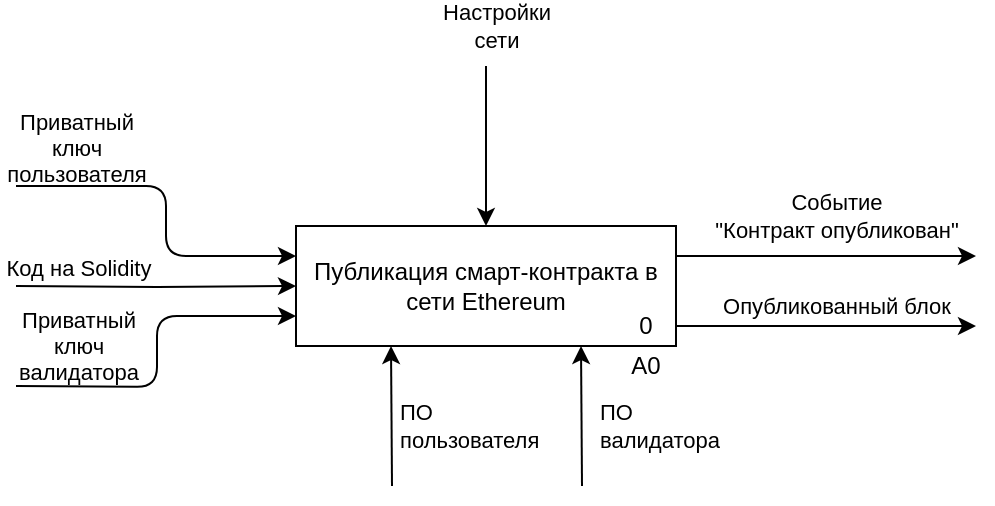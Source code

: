 <mxfile version="20.3.0" type="device" pages="8"><diagram id="-YLAGowEodPgaNGMVIRF" name="Страница 1"><mxGraphModel dx="980" dy="663" grid="1" gridSize="100000" guides="1" tooltips="1" connect="1" arrows="1" fold="1" page="1" pageScale="1" pageWidth="1169" pageHeight="827" background="#FFFFFF" math="0" shadow="0"><root><mxCell id="0"/><mxCell id="1" parent="0"/><mxCell id="tr6KJYABVJN3BJjpCeSY-1" value="Публикация смарт-контракта в сети Ethereum" style="rounded=0;whiteSpace=wrap;html=1;" parent="1" vertex="1"><mxGeometry x="520" y="370" width="190" height="60" as="geometry"/></mxCell><mxCell id="tr6KJYABVJN3BJjpCeSY-3" value="" style="endArrow=classic;html=1;rounded=0;entryX=0;entryY=0.5;entryDx=0;entryDy=0;edgeStyle=orthogonalEdgeStyle;" parent="1" target="tr6KJYABVJN3BJjpCeSY-1" edge="1"><mxGeometry relative="1" as="geometry"><mxPoint x="380" y="400" as="sourcePoint"/><mxPoint x="580" y="320" as="targetPoint"/></mxGeometry></mxCell><mxCell id="tr6KJYABVJN3BJjpCeSY-4" value="Код на Solidity" style="edgeLabel;resizable=0;html=1;align=center;verticalAlign=middle;labelBackgroundColor=none;" parent="tr6KJYABVJN3BJjpCeSY-3" connectable="0" vertex="1"><mxGeometry relative="1" as="geometry"><mxPoint x="-40" y="-10" as="offset"/></mxGeometry></mxCell><mxCell id="tr6KJYABVJN3BJjpCeSY-6" value="" style="endArrow=classic;html=1;rounded=0;entryX=0.25;entryY=1;entryDx=0;entryDy=0;" parent="1" target="tr6KJYABVJN3BJjpCeSY-1" edge="1"><mxGeometry relative="1" as="geometry"><mxPoint x="568" y="500" as="sourcePoint"/><mxPoint x="580" y="320" as="targetPoint"/></mxGeometry></mxCell><mxCell id="tr6KJYABVJN3BJjpCeSY-7" value="ПО &lt;br&gt;пользователя" style="edgeLabel;resizable=0;html=1;align=left;verticalAlign=middle;labelBackgroundColor=none;" parent="tr6KJYABVJN3BJjpCeSY-6" connectable="0" vertex="1"><mxGeometry relative="1" as="geometry"><mxPoint x="2" y="5" as="offset"/></mxGeometry></mxCell><mxCell id="tr6KJYABVJN3BJjpCeSY-8" value="" style="endArrow=classic;html=1;rounded=0;entryX=0.75;entryY=1;entryDx=0;entryDy=0;" parent="1" target="tr6KJYABVJN3BJjpCeSY-1" edge="1"><mxGeometry relative="1" as="geometry"><mxPoint x="663" y="500" as="sourcePoint"/><mxPoint x="560" y="440" as="targetPoint"/></mxGeometry></mxCell><mxCell id="tr6KJYABVJN3BJjpCeSY-9" value="ПО&lt;br&gt;&lt;div style=&quot;&quot;&gt;валидатора&lt;/div&gt;" style="edgeLabel;resizable=0;html=1;align=left;verticalAlign=middle;labelBackgroundColor=none;" parent="tr6KJYABVJN3BJjpCeSY-8" connectable="0" vertex="1"><mxGeometry relative="1" as="geometry"><mxPoint x="7" y="5" as="offset"/></mxGeometry></mxCell><mxCell id="tr6KJYABVJN3BJjpCeSY-10" value="0&lt;span style=&quot;color: rgba(0, 0, 0, 0); font-family: monospace; font-size: 0px; text-align: start;&quot;&gt;%3CmxGraphModel%3E%3Croot%3E%3CmxCell%20id%3D%220%22%2F%3E%3CmxCell%20id%3D%221%22%20parent%3D%220%22%2F%3E%3CmxCell%20id%3D%222%22%20value%3D%22%22%20style%3D%22endArrow%3Dclassic%3Bhtml%3D1%3Brounded%3D0%3BentryX%3D0.25%3BentryY%3D0%3BentryDx%3D0%3BentryDy%3D0%3B%22%20edge%3D%221%22%20parent%3D%221%22%3E%3CmxGeometry%20relative%3D%221%22%20as%3D%22geometry%22%3E%3CmxPoint%20x%3D%22568%22%20y%3D%22290%22%20as%3D%22sourcePoint%22%2F%3E%3CmxPoint%20x%3D%22567.5%22%20y%3D%22370%22%20as%3D%22targetPoint%22%2F%3E%3C%2FmxGeometry%3E%3C%2FmxCell%3E%3CmxCell%20id%3D%223%22%20value%3D%22%26lt%3Bdiv%20style%3D%26quot%3B%26quot%3B%26gt%3B%D0%9F%D1%80%D0%B8%D0%B2%D0%B0%D1%82%D0%BD%D1%8B%D0%B9%26lt%3B%2Fdiv%26gt%3B%26lt%3Bdiv%20style%3D%26quot%3B%26quot%3B%26gt%3B%D0%BA%D0%BB%D1%8E%D1%87%26lt%3B%2Fdiv%26gt%3B%26lt%3Bdiv%20style%3D%26quot%3B%26quot%3B%26gt%3B%D0%BF%D0%BE%D0%BB%D1%8C%D0%B7%D0%BE%D0%B2%D0%B0%D1%82%D0%B5%D0%BB%D1%8F%26lt%3B%2Fdiv%26gt%3B%22%20style%3D%22edgeLabel%3Bresizable%3D0%3Bhtml%3D1%3Balign%3Dcenter%3BverticalAlign%3Dmiddle%3BlabelBackgroundColor%3Dnone%3B%22%20connectable%3D%220%22%20vertex%3D%221%22%20parent%3D%222%22%3E%3CmxGeometry%20relative%3D%221%22%20as%3D%22geometry%22%3E%3CmxPoint%20x%3D%22-18%22%20y%3D%22-71%22%20as%3D%22offset%22%2F%3E%3C%2FmxGeometry%3E%3C%2FmxCell%3E%3C%2Froot%3E%3C%2FmxGraphModel%3E&lt;/span&gt;" style="text;html=1;strokeColor=none;fillColor=none;align=center;verticalAlign=middle;whiteSpace=wrap;rounded=0;" parent="1" vertex="1"><mxGeometry x="680" y="410" width="30" height="20" as="geometry"/></mxCell><mxCell id="tr6KJYABVJN3BJjpCeSY-11" value="" style="endArrow=classic;html=1;rounded=0;exitX=1;exitY=0.25;exitDx=0;exitDy=0;" parent="1" source="tr6KJYABVJN3BJjpCeSY-1" edge="1"><mxGeometry relative="1" as="geometry"><mxPoint x="410" y="410" as="sourcePoint"/><mxPoint x="860" y="385" as="targetPoint"/></mxGeometry></mxCell><mxCell id="tr6KJYABVJN3BJjpCeSY-12" value="Событие &lt;br&gt;&quot;Контракт опубликован&quot;" style="edgeLabel;resizable=0;html=1;align=center;verticalAlign=middle;labelBackgroundColor=none;" parent="tr6KJYABVJN3BJjpCeSY-11" connectable="0" vertex="1"><mxGeometry relative="1" as="geometry"><mxPoint x="5" y="-20" as="offset"/></mxGeometry></mxCell><mxCell id="5C2QswKWli4JYKhg0of8-2" value="" style="endArrow=classic;html=1;rounded=0;entryX=0.5;entryY=0;entryDx=0;entryDy=0;" parent="1" target="tr6KJYABVJN3BJjpCeSY-1" edge="1"><mxGeometry relative="1" as="geometry"><mxPoint x="615" y="290" as="sourcePoint"/><mxPoint x="580" y="350" as="targetPoint"/></mxGeometry></mxCell><mxCell id="5C2QswKWli4JYKhg0of8-3" value="Настройки&lt;br&gt;&lt;div style=&quot;&quot;&gt;сети&lt;/div&gt;" style="edgeLabel;resizable=0;html=1;align=center;verticalAlign=middle;labelBackgroundColor=none;" parent="5C2QswKWli4JYKhg0of8-2" connectable="0" vertex="1"><mxGeometry relative="1" as="geometry"><mxPoint x="5" y="-60" as="offset"/></mxGeometry></mxCell><mxCell id="Ku8WLgqDKpJHv4oI0iEw-1" value="" style="endArrow=classic;html=1;rounded=1;entryX=0;entryY=0.25;entryDx=0;entryDy=0;edgeStyle=orthogonalEdgeStyle;" parent="1" target="tr6KJYABVJN3BJjpCeSY-1" edge="1"><mxGeometry relative="1" as="geometry"><mxPoint x="380" y="350" as="sourcePoint"/><mxPoint x="590" y="380" as="targetPoint"/><Array as="points"><mxPoint x="390" y="350"/><mxPoint x="455" y="350"/><mxPoint x="455" y="385"/></Array></mxGeometry></mxCell><mxCell id="Ku8WLgqDKpJHv4oI0iEw-2" value="&lt;div style=&quot;&quot;&gt;Приватный&lt;/div&gt;&lt;div style=&quot;&quot;&gt;ключ&lt;/div&gt;&lt;div style=&quot;&quot;&gt;пользователя&lt;/div&gt;" style="edgeLabel;resizable=0;html=1;align=center;verticalAlign=middle;labelBackgroundColor=none;" parent="Ku8WLgqDKpJHv4oI0iEw-1" connectable="0" vertex="1"><mxGeometry relative="1" as="geometry"><mxPoint x="-45" y="-32" as="offset"/></mxGeometry></mxCell><mxCell id="Ku8WLgqDKpJHv4oI0iEw-3" value="" style="endArrow=classic;html=1;rounded=1;entryX=0;entryY=0.75;entryDx=0;entryDy=0;edgeStyle=orthogonalEdgeStyle;" parent="1" target="tr6KJYABVJN3BJjpCeSY-1" edge="1"><mxGeometry relative="1" as="geometry"><mxPoint x="380" y="450" as="sourcePoint"/><mxPoint x="577.5" y="380" as="targetPoint"/></mxGeometry></mxCell><mxCell id="Ku8WLgqDKpJHv4oI0iEw-4" value="&lt;div style=&quot;&quot;&gt;Приватный&lt;/div&gt;&lt;div style=&quot;&quot;&gt;ключ&lt;/div&gt;&lt;div style=&quot;&quot;&gt;валидатора&lt;/div&gt;" style="edgeLabel;resizable=0;html=1;align=center;verticalAlign=middle;labelBackgroundColor=none;" parent="Ku8WLgqDKpJHv4oI0iEw-3" connectable="0" vertex="1"><mxGeometry relative="1" as="geometry"><mxPoint x="-40" y="-3" as="offset"/></mxGeometry></mxCell><mxCell id="Y_d25h1yyVeM5pEGWO07-3" value="А0&lt;span style=&quot;color: rgba(0, 0, 0, 0); font-family: monospace; font-size: 0px; text-align: start;&quot;&gt;%3CmxGraphModel%3E%3Croot%3E%3CmxCell%20id%3D%220%22%2F%3E%3CmxCell%20id%3D%221%22%20parent%3D%220%22%2F%3E%3CmxCell%20id%3D%222%22%20value%3D%22%22%20style%3D%22endArrow%3Dclassic%3Bhtml%3D1%3Brounded%3D0%3BentryX%3D0.25%3BentryY%3D0%3BentryDx%3D0%3BentryDy%3D0%3B%22%20edge%3D%221%22%20parent%3D%221%22%3E%3CmxGeometry%20relative%3D%221%22%20as%3D%22geometry%22%3E%3CmxPoint%20x%3D%22568%22%20y%3D%22290%22%20as%3D%22sourcePoint%22%2F%3E%3CmxPoint%20x%3D%22567.5%22%20y%3D%22370%22%20as%3D%22targetPoint%22%2F%3E%3C%2FmxGeometry%3E%3C%2FmxCell%3E%3CmxCell%20id%3D%223%22%20value%3D%22%26lt%3Bdiv%20style%3D%26quot%3B%26quot%3B%26gt%3B%D0%9F%D1%80%D0%B8%D0%B2%D0%B0%D1%82%D0%BD%D1%8B%D0%B9%26lt%3B%2Fdiv%26gt%3B%26lt%3Bdiv%20style%3D%26quot%3B%26quot%3B%26gt%3B%D0%BA%D0%BB%D1%8E%D1%87%26lt%3B%2Fdiv%26gt%3B%26lt%3Bdiv%20style%3D%26quot%3B%26quot%3B%26gt%3B%D0%BF%D0%BE%D0%BB%D1%8C%D0%B7%D0%BE%D0%B2%D0%B0%D1%82%D0%B5%D0%BB%D1%8F%26lt%3B%2Fdiv%26gt%3B%22%20style%3D%22edgeLabel%3Bresizable%3D0%3Bhtml%3D1%3Balign%3Dcenter%3BverticalAlign%3Dmiddle%3BlabelBackgroundColor%3Dnone%3B%22%20connectable%3D%220%22%20vertex%3D%221%22%20parent%3D%222%22%3E%3CmxGeometry%20relative%3D%221%22%20as%3D%22geometry%22%3E%3CmxPoint%20x%3D%22-18%22%20y%3D%22-71%22%20as%3D%22offset%22%2F%3E%3C%2FmxGeometry%3E%3C%2FmxCell%3E%3C%2Froot%3E%3C%2FmxGraphModel%3E&lt;/span&gt;" style="text;html=1;strokeColor=none;fillColor=none;align=center;verticalAlign=middle;whiteSpace=wrap;rounded=0;" parent="1" vertex="1"><mxGeometry x="680" y="430" width="30" height="20" as="geometry"/></mxCell><mxCell id="suUOmhorHbyoL5Vv_1jD-1" value="" style="endArrow=classic;html=1;rounded=0;exitX=1;exitY=0.5;exitDx=0;exitDy=0;" parent="1" source="tr6KJYABVJN3BJjpCeSY-10" edge="1"><mxGeometry relative="1" as="geometry"><mxPoint x="740" y="420" as="sourcePoint"/><mxPoint x="860" y="420" as="targetPoint"/></mxGeometry></mxCell><mxCell id="suUOmhorHbyoL5Vv_1jD-2" value="Опубликованный блок" style="edgeLabel;resizable=0;html=1;align=center;verticalAlign=middle;labelBackgroundColor=none;" parent="suUOmhorHbyoL5Vv_1jD-1" connectable="0" vertex="1"><mxGeometry relative="1" as="geometry"><mxPoint x="5" y="-10" as="offset"/></mxGeometry></mxCell></root></mxGraphModel></diagram><diagram id="IxDyrguYdH5k3iZBzVNj" name="Страница 2"><mxGraphModel dx="980" dy="663" grid="1" gridSize="1000" guides="1" tooltips="1" connect="1" arrows="1" fold="1" page="1" pageScale="1" pageWidth="1169" pageHeight="827" math="0" shadow="0"><root><mxCell id="0"/><mxCell id="1" parent="0"/><mxCell id="2l9VaN5fDnE7WqVIzNx_-1" value="Сборка смарт-контракта" style="rounded=0;whiteSpace=wrap;html=1;" parent="1" vertex="1"><mxGeometry x="280" y="260" width="120" height="60" as="geometry"/></mxCell><mxCell id="2l9VaN5fDnE7WqVIzNx_-2" value="Формирование публикующей&lt;br&gt;транзакции" style="rounded=0;whiteSpace=wrap;html=1;" parent="1" vertex="1"><mxGeometry x="480" y="340" width="120" height="60" as="geometry"/></mxCell><mxCell id="k8HVaDo3OzSocSaNzh4G-1" value="Публикация смарт-контракта" style="rounded=0;whiteSpace=wrap;html=1;" parent="1" vertex="1"><mxGeometry x="680" y="420" width="120" height="60" as="geometry"/></mxCell><mxCell id="St7N0L20m9VPXJaxouBi-1" value="" style="endArrow=classic;html=1;rounded=1;exitX=1;exitY=0.5;exitDx=0;exitDy=0;entryX=0;entryY=0.5;entryDx=0;entryDy=0;edgeStyle=orthogonalEdgeStyle;" parent="1" source="2l9VaN5fDnE7WqVIzNx_-1" target="2l9VaN5fDnE7WqVIzNx_-2" edge="1"><mxGeometry relative="1" as="geometry"><mxPoint x="430" y="280" as="sourcePoint"/><mxPoint x="530" y="280" as="targetPoint"/></mxGeometry></mxCell><mxCell id="St7N0L20m9VPXJaxouBi-2" value="Байт-код&lt;br&gt;смарт-контракта" style="edgeLabel;resizable=0;html=1;align=left;verticalAlign=middle;labelBackgroundColor=none;" parent="St7N0L20m9VPXJaxouBi-1" connectable="0" vertex="1"><mxGeometry relative="1" as="geometry"><mxPoint x="10" y="-25" as="offset"/></mxGeometry></mxCell><mxCell id="BqSBKgCYmGhcTrF5wvl1-1" value="" style="endArrow=classic;html=1;rounded=1;exitX=1;exitY=0.5;exitDx=0;exitDy=0;entryX=0;entryY=0.25;entryDx=0;entryDy=0;edgeStyle=orthogonalEdgeStyle;" parent="1" source="2l9VaN5fDnE7WqVIzNx_-2" target="k8HVaDo3OzSocSaNzh4G-1" edge="1"><mxGeometry relative="1" as="geometry"><mxPoint x="410" y="300" as="sourcePoint"/><mxPoint x="490" y="380" as="targetPoint"/></mxGeometry></mxCell><mxCell id="BqSBKgCYmGhcTrF5wvl1-2" value="Публикующая&lt;br&gt;транзакция" style="edgeLabel;resizable=0;html=1;align=left;verticalAlign=middle;labelBackgroundColor=none;" parent="BqSBKgCYmGhcTrF5wvl1-1" connectable="0" vertex="1"><mxGeometry relative="1" as="geometry"><mxPoint x="10" y="-20" as="offset"/></mxGeometry></mxCell><mxCell id="BqSBKgCYmGhcTrF5wvl1-3" value="" style="endArrow=classic;html=1;rounded=1;entryX=0.5;entryY=0;entryDx=0;entryDy=0;edgeStyle=orthogonalEdgeStyle;" parent="1" target="k8HVaDo3OzSocSaNzh4G-1" edge="1"><mxGeometry relative="1" as="geometry"><mxPoint x="740" y="240" as="sourcePoint"/><mxPoint x="690" y="460" as="targetPoint"/></mxGeometry></mxCell><mxCell id="BqSBKgCYmGhcTrF5wvl1-4" value="Настройки&lt;br&gt;сети" style="edgeLabel;resizable=0;html=1;align=left;verticalAlign=middle;labelBackgroundColor=none;" parent="BqSBKgCYmGhcTrF5wvl1-3" connectable="0" vertex="1"><mxGeometry relative="1" as="geometry"><mxPoint x="10" y="-70" as="offset"/></mxGeometry></mxCell><mxCell id="H9-k2erCczd7B1etgZI9-1" value="" style="endArrow=classic;html=1;rounded=0;entryX=0;entryY=0.5;entryDx=0;entryDy=0;edgeStyle=orthogonalEdgeStyle;" parent="1" target="2l9VaN5fDnE7WqVIzNx_-1" edge="1"><mxGeometry relative="1" as="geometry"><mxPoint x="160" y="290" as="sourcePoint"/><mxPoint x="520" y="400" as="targetPoint"/></mxGeometry></mxCell><mxCell id="H9-k2erCczd7B1etgZI9-2" value="код на Solidity" style="edgeLabel;resizable=0;html=1;align=center;verticalAlign=middle;labelBackgroundColor=none;" parent="H9-k2erCczd7B1etgZI9-1" connectable="0" vertex="1"><mxGeometry relative="1" as="geometry"><mxPoint x="-10" y="-10" as="offset"/></mxGeometry></mxCell><mxCell id="H9-k2erCczd7B1etgZI9-3" value="" style="endArrow=classic;html=1;rounded=0;entryX=0;entryY=0.5;entryDx=0;entryDy=0;edgeStyle=orthogonalEdgeStyle;" parent="1" edge="1"><mxGeometry relative="1" as="geometry"><mxPoint x="160" y="449.85" as="sourcePoint"/><mxPoint x="680" y="449.85" as="targetPoint"/><Array as="points"><mxPoint x="170" y="449.85"/><mxPoint x="170" y="449.85"/></Array></mxGeometry></mxCell><mxCell id="H9-k2erCczd7B1etgZI9-4" value="&lt;div style=&quot;background-color: rgb(248, 249, 250);&quot;&gt;Приватный ключ пользователя&lt;/div&gt;" style="edgeLabel;resizable=0;html=1;align=left;verticalAlign=middle;" parent="H9-k2erCczd7B1etgZI9-3" connectable="0" vertex="1"><mxGeometry relative="1" as="geometry"><mxPoint x="-260" y="-15" as="offset"/></mxGeometry></mxCell><mxCell id="pw0JlZ9d8d8b7QaARkGn-1" value="" style="endArrow=classic;html=1;rounded=1;entryX=0;entryY=0.75;entryDx=0;entryDy=0;edgeStyle=orthogonalEdgeStyle;" parent="1" target="k8HVaDo3OzSocSaNzh4G-1" edge="1"><mxGeometry relative="1" as="geometry"><mxPoint x="160" y="500" as="sourcePoint"/><mxPoint x="688.8" y="465.28" as="targetPoint"/><Array as="points"/></mxGeometry></mxCell><mxCell id="pw0JlZ9d8d8b7QaARkGn-2" value="&lt;div style=&quot;background-color: rgb(248, 249, 250);&quot;&gt;Приватный ключ валидатора&lt;/div&gt;" style="edgeLabel;resizable=0;html=1;align=left;verticalAlign=middle;" parent="pw0JlZ9d8d8b7QaARkGn-1" connectable="0" vertex="1"><mxGeometry relative="1" as="geometry"><mxPoint x="-260" y="7" as="offset"/></mxGeometry></mxCell><mxCell id="LwNtCUYMLcqfcxkYRw8P-2" value="2" style="text;html=1;strokeColor=none;fillColor=none;align=center;verticalAlign=middle;whiteSpace=wrap;rounded=0;" parent="1" vertex="1"><mxGeometry x="570" y="380" width="30" height="20" as="geometry"/></mxCell><mxCell id="LwNtCUYMLcqfcxkYRw8P-3" value="3" style="text;html=1;strokeColor=none;fillColor=none;align=center;verticalAlign=middle;whiteSpace=wrap;rounded=0;" parent="1" vertex="1"><mxGeometry x="770" y="460" width="30" height="20" as="geometry"/></mxCell><mxCell id="LwNtCUYMLcqfcxkYRw8P-4" value="1" style="text;html=1;strokeColor=none;fillColor=none;align=center;verticalAlign=middle;whiteSpace=wrap;rounded=0;" parent="1" vertex="1"><mxGeometry x="370" y="300" width="30" height="20" as="geometry"/></mxCell><mxCell id="LwNtCUYMLcqfcxkYRw8P-5" value="А1" style="text;html=1;strokeColor=none;fillColor=none;align=center;verticalAlign=middle;whiteSpace=wrap;rounded=0;" parent="1" vertex="1"><mxGeometry x="370" y="320" width="30" height="20" as="geometry"/></mxCell><mxCell id="LwNtCUYMLcqfcxkYRw8P-6" value="А3" style="text;html=1;strokeColor=none;fillColor=none;align=center;verticalAlign=middle;whiteSpace=wrap;rounded=0;" parent="1" vertex="1"><mxGeometry x="770" y="480" width="30" height="20" as="geometry"/></mxCell><mxCell id="f7-LnXHlQ2seYpL7hq_u-1" value="" style="endArrow=classic;html=1;rounded=1;entryX=0.5;entryY=1;entryDx=0;entryDy=0;edgeStyle=orthogonalEdgeStyle;jumpStyle=arc;" parent="1" target="2l9VaN5fDnE7WqVIzNx_-1" edge="1"><mxGeometry relative="1" as="geometry"><mxPoint x="200" y="550" as="sourcePoint"/><mxPoint x="567.5" y="430" as="targetPoint"/><Array as="points"><mxPoint x="200" y="530"/><mxPoint x="340" y="530"/></Array></mxGeometry></mxCell><mxCell id="f7-LnXHlQ2seYpL7hq_u-2" value="ПО &lt;br&gt;пользователя" style="edgeLabel;resizable=0;html=1;align=center;verticalAlign=middle;labelBackgroundColor=none;" parent="f7-LnXHlQ2seYpL7hq_u-1" connectable="0" vertex="1"><mxGeometry relative="1" as="geometry"><mxPoint x="-140" y="65" as="offset"/></mxGeometry></mxCell><mxCell id="f7-LnXHlQ2seYpL7hq_u-3" value="" style="endArrow=classic;html=1;rounded=1;jumpStyle=arc;entryX=0.5;entryY=1;entryDx=0;entryDy=0;edgeStyle=orthogonalEdgeStyle;" parent="1" target="2l9VaN5fDnE7WqVIzNx_-2" edge="1"><mxGeometry width="50" height="50" relative="1" as="geometry"><mxPoint x="330" y="530" as="sourcePoint"/><mxPoint x="400" y="360" as="targetPoint"/></mxGeometry></mxCell><mxCell id="f7-LnXHlQ2seYpL7hq_u-4" value="" style="endArrow=classic;html=1;rounded=1;jumpStyle=arc;entryX=0.25;entryY=1;entryDx=0;entryDy=0;edgeStyle=orthogonalEdgeStyle;" parent="1" target="k8HVaDo3OzSocSaNzh4G-1" edge="1"><mxGeometry width="50" height="50" relative="1" as="geometry"><mxPoint x="340" y="530" as="sourcePoint"/><mxPoint x="550" y="410" as="targetPoint"/></mxGeometry></mxCell><mxCell id="f7-LnXHlQ2seYpL7hq_u-5" value="" style="endArrow=classic;html=1;rounded=1;entryX=0.75;entryY=1;entryDx=0;entryDy=0;edgeStyle=orthogonalEdgeStyle;jumpStyle=arc;" parent="1" target="k8HVaDo3OzSocSaNzh4G-1" edge="1"><mxGeometry relative="1" as="geometry"><mxPoint x="770" y="550" as="sourcePoint"/><mxPoint x="760" y="500" as="targetPoint"/><Array as="points"><mxPoint x="770" y="540"/></Array></mxGeometry></mxCell><mxCell id="f7-LnXHlQ2seYpL7hq_u-6" value="ПО &lt;br&gt;валидатора" style="edgeLabel;resizable=0;html=1;align=center;verticalAlign=middle;labelBackgroundColor=none;" parent="f7-LnXHlQ2seYpL7hq_u-5" connectable="0" vertex="1"><mxGeometry relative="1" as="geometry"><mxPoint y="55" as="offset"/></mxGeometry></mxCell><mxCell id="1iH4cOghodYiLgftu5cI-1" value="" style="endArrow=classic;html=1;rounded=0;exitX=1;exitY=0.25;exitDx=0;exitDy=0;" parent="1" source="k8HVaDo3OzSocSaNzh4G-1" edge="1"><mxGeometry relative="1" as="geometry"><mxPoint x="710" y="400" as="sourcePoint"/><mxPoint x="940" y="435" as="targetPoint"/></mxGeometry></mxCell><mxCell id="1iH4cOghodYiLgftu5cI-2" value="Событие &lt;br&gt;&quot;Контракт опубликован&quot;" style="edgeLabel;resizable=0;html=1;align=center;verticalAlign=middle;labelBackgroundColor=none;" parent="1iH4cOghodYiLgftu5cI-1" connectable="0" vertex="1"><mxGeometry relative="1" as="geometry"><mxPoint y="-20" as="offset"/></mxGeometry></mxCell><mxCell id="mjfPAYbO8HiDWXnPA9Ip-1" value="" style="endArrow=classic;html=1;rounded=0;exitX=1;exitY=0.5;exitDx=0;exitDy=0;" parent="1" source="LwNtCUYMLcqfcxkYRw8P-3" edge="1"><mxGeometry relative="1" as="geometry"><mxPoint x="810" y="445" as="sourcePoint"/><mxPoint x="940" y="470" as="targetPoint"/></mxGeometry></mxCell><mxCell id="mjfPAYbO8HiDWXnPA9Ip-2" value="Опубликованный блок" style="edgeLabel;resizable=0;html=1;align=center;verticalAlign=middle;labelBackgroundColor=none;" parent="mjfPAYbO8HiDWXnPA9Ip-1" connectable="0" vertex="1"><mxGeometry relative="1" as="geometry"><mxPoint y="-10" as="offset"/></mxGeometry></mxCell></root></mxGraphModel></diagram><diagram id="rKHtqrc6n0HAtH3it0Xv" name="Страница 3"><mxGraphModel dx="1302" dy="603" grid="1" gridSize="10000" guides="1" tooltips="1" connect="1" arrows="1" fold="1" page="1" pageScale="1" pageWidth="1654" pageHeight="1169" math="0" shadow="0"><root><mxCell id="0"/><mxCell id="1" parent="0"/><mxCell id="2wiHB_yOkD6LHZ-SSO0V-1" value="Подпись публикующей тразакции" style="rounded=0;whiteSpace=wrap;html=1;" parent="1" vertex="1"><mxGeometry x="320" y="340" width="120" height="60" as="geometry"/></mxCell><mxCell id="-Re3EHeCGVpMCGmH4LfB-1" value="Включение транзакции в блок" style="rounded=0;whiteSpace=wrap;html=1;" parent="1" vertex="1"><mxGeometry x="520" y="420" width="120" height="60" as="geometry"/></mxCell><mxCell id="-Re3EHeCGVpMCGmH4LfB-2" value="Отправка блока другим участникам сети" style="rounded=0;whiteSpace=wrap;html=1;" parent="1" vertex="1"><mxGeometry x="1120" y="660" width="120" height="60" as="geometry"/></mxCell><mxCell id="YznBTuafLn-3fOKWxxM4-1" value="Подбор nonce" style="rounded=0;whiteSpace=wrap;html=1;" parent="1" vertex="1"><mxGeometry x="720" y="500" width="120" height="60" as="geometry"/></mxCell><mxCell id="YznBTuafLn-3fOKWxxM4-2" value="Подпись блока" style="rounded=0;whiteSpace=wrap;html=1;" parent="1" vertex="1"><mxGeometry x="920" y="580" width="120" height="60" as="geometry"/></mxCell><mxCell id="auGcy7y2x7UyiWLRYHpw-1" value="" style="endArrow=classic;html=1;rounded=1;entryX=0;entryY=0.25;entryDx=0;entryDy=0;edgeStyle=orthogonalEdgeStyle;" parent="1" target="2wiHB_yOkD6LHZ-SSO0V-1" edge="1"><mxGeometry relative="1" as="geometry"><mxPoint x="160" y="330" as="sourcePoint"/><mxPoint x="280" y="290" as="targetPoint"/><Array as="points"><mxPoint x="270" y="330"/><mxPoint x="270" y="355"/></Array></mxGeometry></mxCell><mxCell id="auGcy7y2x7UyiWLRYHpw-2" value="&lt;span style=&quot;text-align: left;&quot;&gt;Публикующая&lt;/span&gt;&lt;br style=&quot;text-align: left;&quot;&gt;&lt;span style=&quot;text-align: left;&quot;&gt;транзакция&lt;/span&gt;" style="edgeLabel;resizable=0;html=1;align=center;verticalAlign=middle;labelBackgroundColor=none;" parent="auGcy7y2x7UyiWLRYHpw-1" connectable="0" vertex="1"><mxGeometry relative="1" as="geometry"><mxPoint x="-53" y="-20" as="offset"/></mxGeometry></mxCell><mxCell id="UNYo7qoscF80rLHGv-DR-1" value="" style="endArrow=classic;html=1;rounded=1;entryX=0;entryY=0.75;entryDx=0;entryDy=0;edgeStyle=orthogonalEdgeStyle;" parent="1" target="2wiHB_yOkD6LHZ-SSO0V-1" edge="1"><mxGeometry relative="1" as="geometry"><mxPoint x="160" y="385" as="sourcePoint"/><mxPoint x="520" y="385" as="targetPoint"/><Array as="points"><mxPoint x="230" y="385"/><mxPoint x="230" y="385"/></Array></mxGeometry></mxCell><mxCell id="UNYo7qoscF80rLHGv-DR-2" value="&lt;div style=&quot;&quot;&gt;Приватный&amp;nbsp;&lt;span style=&quot;background-color: initial;&quot;&gt;ключ&lt;/span&gt;&lt;/div&gt;&lt;div style=&quot;&quot;&gt;пользователя&lt;/div&gt;" style="edgeLabel;resizable=0;html=1;align=center;verticalAlign=middle;labelBackgroundColor=none;" parent="UNYo7qoscF80rLHGv-DR-1" connectable="0" vertex="1"><mxGeometry relative="1" as="geometry"><mxPoint x="-30" y="-15" as="offset"/></mxGeometry></mxCell><mxCell id="UNYo7qoscF80rLHGv-DR-3" value="" style="endArrow=classic;html=1;rounded=1;entryX=0;entryY=0.5;entryDx=0;entryDy=0;edgeStyle=orthogonalEdgeStyle;exitX=1;exitY=0.5;exitDx=0;exitDy=0;" parent="1" source="2wiHB_yOkD6LHZ-SSO0V-1" target="-Re3EHeCGVpMCGmH4LfB-1" edge="1"><mxGeometry relative="1" as="geometry"><mxPoint x="480" y="300" as="sourcePoint"/><mxPoint x="330.0" y="365" as="targetPoint"/><Array as="points"><mxPoint x="480" y="370"/><mxPoint x="480" y="450"/></Array></mxGeometry></mxCell><mxCell id="UNYo7qoscF80rLHGv-DR-4" value="Подписанная&lt;br&gt;&lt;div style=&quot;text-align: left;&quot;&gt;&lt;span style=&quot;background-color: initial;&quot;&gt;транзакция&lt;/span&gt;&lt;/div&gt;" style="edgeLabel;resizable=0;html=1;align=center;verticalAlign=middle;labelBackgroundColor=none;" parent="UNYo7qoscF80rLHGv-DR-3" connectable="0" vertex="1"><mxGeometry relative="1" as="geometry"><mxPoint x="40" y="-20" as="offset"/></mxGeometry></mxCell><mxCell id="zwfLhK2Gcbt7fGTE_aiW-1" value="" style="endArrow=classic;html=1;rounded=1;entryX=0;entryY=0.5;entryDx=0;entryDy=0;edgeStyle=orthogonalEdgeStyle;exitX=1;exitY=0.5;exitDx=0;exitDy=0;" parent="1" source="-Re3EHeCGVpMCGmH4LfB-1" target="YznBTuafLn-3fOKWxxM4-1" edge="1"><mxGeometry relative="1" as="geometry"><mxPoint x="710" y="390" as="sourcePoint"/><mxPoint x="530" y="460" as="targetPoint"/><Array as="points"><mxPoint x="680" y="450"/><mxPoint x="680" y="530"/></Array></mxGeometry></mxCell><mxCell id="zwfLhK2Gcbt7fGTE_aiW-2" value="Блок с&amp;nbsp;&lt;br&gt;&lt;div style=&quot;&quot;&gt;&lt;span style=&quot;background-color: initial;&quot;&gt;транзакцией&lt;/span&gt;&lt;/div&gt;" style="edgeLabel;resizable=0;html=1;align=left;verticalAlign=middle;labelBackgroundColor=none;" parent="zwfLhK2Gcbt7fGTE_aiW-1" connectable="0" vertex="1"><mxGeometry relative="1" as="geometry"><mxPoint x="10" y="-20" as="offset"/></mxGeometry></mxCell><mxCell id="zwfLhK2Gcbt7fGTE_aiW-3" value="" style="endArrow=classic;html=1;rounded=1;entryX=0;entryY=0.25;entryDx=0;entryDy=0;edgeStyle=orthogonalEdgeStyle;" parent="1" target="YznBTuafLn-3fOKWxxM4-2" edge="1"><mxGeometry relative="1" as="geometry"><mxPoint x="840" y="530" as="sourcePoint"/><mxPoint x="730" y="540" as="targetPoint"/><Array as="points"><mxPoint x="880" y="530"/><mxPoint x="880" y="595"/></Array></mxGeometry></mxCell><mxCell id="zwfLhK2Gcbt7fGTE_aiW-4" value="Блок &lt;br&gt;с подобранным&lt;br&gt;nonce" style="edgeLabel;resizable=0;html=1;align=left;verticalAlign=middle;labelBackgroundColor=none;" parent="zwfLhK2Gcbt7fGTE_aiW-3" connectable="0" vertex="1"><mxGeometry relative="1" as="geometry"><mxPoint x="10" y="-22" as="offset"/></mxGeometry></mxCell><mxCell id="zwfLhK2Gcbt7fGTE_aiW-5" value="" style="endArrow=classic;html=1;rounded=1;entryX=0;entryY=0.5;entryDx=0;entryDy=0;edgeStyle=orthogonalEdgeStyle;exitX=1;exitY=0.5;exitDx=0;exitDy=0;" parent="1" source="YznBTuafLn-3fOKWxxM4-2" target="-Re3EHeCGVpMCGmH4LfB-2" edge="1"><mxGeometry relative="1" as="geometry"><mxPoint x="1100" y="580" as="sourcePoint"/><mxPoint x="930" y="620" as="targetPoint"/><Array as="points"><mxPoint x="1080" y="610"/><mxPoint x="1080" y="690"/></Array></mxGeometry></mxCell><mxCell id="zwfLhK2Gcbt7fGTE_aiW-6" value="Подписанный&lt;br&gt;блок" style="edgeLabel;resizable=0;html=1;align=left;verticalAlign=middle;labelBackgroundColor=none;" parent="zwfLhK2Gcbt7fGTE_aiW-5" connectable="0" vertex="1"><mxGeometry relative="1" as="geometry"><mxPoint x="10" y="-20" as="offset"/></mxGeometry></mxCell><mxCell id="XKNVIqmA7hU2BvyEe_zc-1" value="" style="endArrow=classic;html=1;rounded=1;edgeStyle=orthogonalEdgeStyle;entryX=0;entryY=0.75;entryDx=0;entryDy=0;" parent="1" target="YznBTuafLn-3fOKWxxM4-2" edge="1"><mxGeometry relative="1" as="geometry"><mxPoint x="160" y="625" as="sourcePoint"/><mxPoint x="600" y="580" as="targetPoint"/><Array as="points"><mxPoint x="170" y="625"/></Array></mxGeometry></mxCell><mxCell id="XKNVIqmA7hU2BvyEe_zc-2" value="&lt;div style=&quot;&quot;&gt;Приватный&amp;nbsp;&lt;span style=&quot;background-color: initial;&quot;&gt;ключ&lt;/span&gt;&lt;/div&gt;&lt;div style=&quot;&quot;&gt;валидатора&lt;/div&gt;" style="edgeLabel;resizable=0;html=1;align=center;verticalAlign=middle;labelBackgroundColor=none;" parent="XKNVIqmA7hU2BvyEe_zc-1" connectable="0" vertex="1"><mxGeometry relative="1" as="geometry"><mxPoint x="-330" y="-15" as="offset"/></mxGeometry></mxCell><mxCell id="xSRd0jfUI63gKRlZ7alQ-1" value="" style="endArrow=classic;html=1;rounded=0;exitX=1;exitY=0.25;exitDx=0;exitDy=0;" parent="1" source="-Re3EHeCGVpMCGmH4LfB-2" edge="1"><mxGeometry relative="1" as="geometry"><mxPoint x="1250" y="689.64" as="sourcePoint"/><mxPoint x="1400" y="675" as="targetPoint"/></mxGeometry></mxCell><mxCell id="xSRd0jfUI63gKRlZ7alQ-2" value="Событие &lt;br&gt;&quot;Контракт опубликован&quot;" style="edgeLabel;resizable=0;html=1;align=center;verticalAlign=middle;labelBackgroundColor=none;" parent="xSRd0jfUI63gKRlZ7alQ-1" connectable="0" vertex="1"><mxGeometry relative="1" as="geometry"><mxPoint x="5" y="-20" as="offset"/></mxGeometry></mxCell><mxCell id="ba_29iAAw4wMySU6F5F6-1" value="2" style="text;html=1;strokeColor=none;fillColor=none;align=center;verticalAlign=middle;whiteSpace=wrap;rounded=0;" parent="1" vertex="1"><mxGeometry x="610" y="460" width="30" height="20" as="geometry"/></mxCell><mxCell id="ba_29iAAw4wMySU6F5F6-2" value="3" style="text;html=1;strokeColor=none;fillColor=none;align=center;verticalAlign=middle;whiteSpace=wrap;rounded=0;" parent="1" vertex="1"><mxGeometry x="810" y="540" width="30" height="20" as="geometry"/></mxCell><mxCell id="ba_29iAAw4wMySU6F5F6-3" value="4" style="text;html=1;strokeColor=none;fillColor=none;align=center;verticalAlign=middle;whiteSpace=wrap;rounded=0;" parent="1" vertex="1"><mxGeometry x="1010" y="620" width="30" height="20" as="geometry"/></mxCell><mxCell id="ba_29iAAw4wMySU6F5F6-4" value="5" style="text;html=1;strokeColor=none;fillColor=none;align=center;verticalAlign=middle;whiteSpace=wrap;rounded=0;" parent="1" vertex="1"><mxGeometry x="1210" y="700" width="30" height="20" as="geometry"/></mxCell><mxCell id="ba_29iAAw4wMySU6F5F6-6" value="1" style="text;html=1;strokeColor=none;fillColor=none;align=center;verticalAlign=middle;whiteSpace=wrap;rounded=0;" parent="1" vertex="1"><mxGeometry x="410" y="380" width="30" height="20" as="geometry"/></mxCell><mxCell id="ba_29iAAw4wMySU6F5F6-7" value="" style="endArrow=classic;html=1;rounded=1;entryX=0.5;entryY=0;entryDx=0;entryDy=0;edgeStyle=orthogonalEdgeStyle;" parent="1" target="-Re3EHeCGVpMCGmH4LfB-2" edge="1"><mxGeometry relative="1" as="geometry"><mxPoint x="1200" y="350" as="sourcePoint"/><mxPoint x="930" y="605" as="targetPoint"/><Array as="points"><mxPoint x="1200" y="370"/><mxPoint x="1180" y="370"/></Array></mxGeometry></mxCell><mxCell id="ba_29iAAw4wMySU6F5F6-8" value="Настроки&lt;br&gt;сети" style="edgeLabel;resizable=0;html=1;align=center;verticalAlign=middle;labelBackgroundColor=none;" parent="ba_29iAAw4wMySU6F5F6-7" connectable="0" vertex="1"><mxGeometry relative="1" as="geometry"><mxPoint x="20" y="-165" as="offset"/></mxGeometry></mxCell><mxCell id="ba_29iAAw4wMySU6F5F6-9" value="" style="endArrow=classic;html=1;rounded=1;entryX=0.5;entryY=0;entryDx=0;entryDy=0;edgeStyle=orthogonalEdgeStyle;" parent="1" target="-Re3EHeCGVpMCGmH4LfB-1" edge="1"><mxGeometry relative="1" as="geometry"><mxPoint x="1200" y="350" as="sourcePoint"/><mxPoint x="1190" y="670" as="targetPoint"/><Array as="points"><mxPoint x="1200" y="350"/><mxPoint x="1200" y="370"/><mxPoint x="580" y="370"/></Array></mxGeometry></mxCell><mxCell id="ba_29iAAw4wMySU6F5F6-11" value="" style="endArrow=classic;html=1;rounded=1;entryX=0.5;entryY=0;entryDx=0;entryDy=0;edgeStyle=orthogonalEdgeStyle;" parent="1" target="YznBTuafLn-3fOKWxxM4-1" edge="1"><mxGeometry relative="1" as="geometry"><mxPoint x="1150" y="370" as="sourcePoint"/><mxPoint x="590.0" y="430" as="targetPoint"/><Array as="points"><mxPoint x="780" y="370"/></Array></mxGeometry></mxCell><mxCell id="yYxMwPu7LTd2Ac2Q-TEK-1" value="" style="endArrow=classic;html=1;rounded=1;entryX=0.5;entryY=1;entryDx=0;entryDy=0;edgeStyle=orthogonalEdgeStyle;jumpStyle=arc;" parent="1" target="2wiHB_yOkD6LHZ-SSO0V-1" edge="1"><mxGeometry relative="1" as="geometry"><mxPoint x="380" y="760" as="sourcePoint"/><mxPoint x="340" y="320" as="targetPoint"/><Array as="points"><mxPoint x="380" y="660"/></Array></mxGeometry></mxCell><mxCell id="yYxMwPu7LTd2Ac2Q-TEK-2" value="ПО &lt;br&gt;пользователя" style="edgeLabel;resizable=0;html=1;align=center;verticalAlign=middle;labelBackgroundColor=none;" parent="yYxMwPu7LTd2Ac2Q-TEK-1" connectable="0" vertex="1"><mxGeometry relative="1" as="geometry"><mxPoint y="200" as="offset"/></mxGeometry></mxCell><mxCell id="yYxMwPu7LTd2Ac2Q-TEK-3" value="" style="endArrow=classic;html=1;rounded=1;entryX=0.5;entryY=1;entryDx=0;entryDy=0;edgeStyle=orthogonalEdgeStyle;jumpStyle=arc;" parent="1" target="-Re3EHeCGVpMCGmH4LfB-1" edge="1"><mxGeometry relative="1" as="geometry"><mxPoint x="560" y="760" as="sourcePoint"/><mxPoint x="585" y="490" as="targetPoint"/><Array as="points"><mxPoint x="560" y="740"/><mxPoint x="580" y="740"/></Array></mxGeometry></mxCell><mxCell id="yYxMwPu7LTd2Ac2Q-TEK-4" value="ПО &lt;br&gt;валидатора" style="edgeLabel;resizable=0;html=1;align=center;verticalAlign=middle;labelBackgroundColor=none;" parent="yYxMwPu7LTd2Ac2Q-TEK-3" connectable="0" vertex="1"><mxGeometry relative="1" as="geometry"><mxPoint x="-20" y="150" as="offset"/></mxGeometry></mxCell><mxCell id="yYxMwPu7LTd2Ac2Q-TEK-5" value="" style="endArrow=classic;html=1;rounded=1;entryX=0.5;entryY=1;entryDx=0;entryDy=0;edgeStyle=orthogonalEdgeStyle;jumpStyle=arc;" parent="1" target="YznBTuafLn-3fOKWxxM4-1" edge="1"><mxGeometry relative="1" as="geometry"><mxPoint x="560" y="760" as="sourcePoint"/><mxPoint x="790" y="510" as="targetPoint"/><Array as="points"><mxPoint x="560" y="740"/><mxPoint x="780" y="740"/></Array></mxGeometry></mxCell><mxCell id="yYxMwPu7LTd2Ac2Q-TEK-6" value="" style="endArrow=classic;html=1;rounded=1;entryX=0.5;entryY=1;entryDx=0;entryDy=0;edgeStyle=orthogonalEdgeStyle;jumpStyle=arc;" parent="1" target="YznBTuafLn-3fOKWxxM4-2" edge="1"><mxGeometry relative="1" as="geometry"><mxPoint x="560" y="760" as="sourcePoint"/><mxPoint x="790" y="570" as="targetPoint"/><Array as="points"><mxPoint x="560" y="740"/><mxPoint x="980" y="740"/></Array></mxGeometry></mxCell><mxCell id="yYxMwPu7LTd2Ac2Q-TEK-7" value="" style="endArrow=classic;html=1;rounded=1;entryX=0.5;entryY=1;entryDx=0;entryDy=0;edgeStyle=orthogonalEdgeStyle;jumpStyle=arc;" parent="1" target="-Re3EHeCGVpMCGmH4LfB-2" edge="1"><mxGeometry relative="1" as="geometry"><mxPoint x="560" y="760" as="sourcePoint"/><mxPoint x="990" y="650" as="targetPoint"/><Array as="points"><mxPoint x="560" y="740"/><mxPoint x="1180" y="740"/></Array></mxGeometry></mxCell><mxCell id="nKG5a2_e6cCZPN8OT3vK-1" value="" style="endArrow=classic;html=1;rounded=0;exitX=1;exitY=0.5;exitDx=0;exitDy=0;" parent="1" source="ba_29iAAw4wMySU6F5F6-4" edge="1"><mxGeometry relative="1" as="geometry"><mxPoint x="1250" y="685" as="sourcePoint"/><mxPoint x="1400" y="710" as="targetPoint"/></mxGeometry></mxCell><mxCell id="nKG5a2_e6cCZPN8OT3vK-2" value="Опубликованный блок" style="edgeLabel;resizable=0;html=1;align=center;verticalAlign=middle;labelBackgroundColor=none;" parent="nKG5a2_e6cCZPN8OT3vK-1" connectable="0" vertex="1"><mxGeometry relative="1" as="geometry"><mxPoint x="5" y="-10" as="offset"/></mxGeometry></mxCell></root></mxGraphModel></diagram><diagram id="uDLAsuMPF3K4qNwoM2iG" name="Страница 4"><mxGraphModel dx="895" dy="414" grid="1" gridSize="10000" guides="1" tooltips="1" connect="1" arrows="1" fold="1" page="1" pageScale="1" pageWidth="1169" pageHeight="827" math="0" shadow="0"><root><mxCell id="0"/><mxCell id="1" parent="0"/><mxCell id="bFRc7WgrIx05HNgirGKV-1" value="Проверка синтаксиса" style="rounded=0;whiteSpace=wrap;html=1;" parent="1" vertex="1"><mxGeometry x="160" y="300" width="120" height="60" as="geometry"/></mxCell><mxCell id="bFRc7WgrIx05HNgirGKV-2" value="Компиляция в байт-код" style="rounded=0;whiteSpace=wrap;html=1;" parent="1" vertex="1"><mxGeometry x="560" y="460" width="120" height="60" as="geometry"/></mxCell><mxCell id="v148l9kvg5Ca2mn6dBUz-2" value="Подключение зависимостей" style="rounded=0;whiteSpace=wrap;html=1;" parent="1" vertex="1"><mxGeometry x="360" y="380" width="120" height="60" as="geometry"/></mxCell><mxCell id="HxOHvqv3xbIq7SbO5Hqy-1" value="" style="endArrow=classic;html=1;rounded=0;entryX=0;entryY=0.5;entryDx=0;entryDy=0;edgeStyle=orthogonalEdgeStyle;" parent="1" target="bFRc7WgrIx05HNgirGKV-1" edge="1"><mxGeometry relative="1" as="geometry"><mxPoint x="40" y="330" as="sourcePoint"/><mxPoint x="280" y="290" as="targetPoint"/></mxGeometry></mxCell><mxCell id="HxOHvqv3xbIq7SbO5Hqy-2" value="Код на Solidity" style="edgeLabel;resizable=0;html=1;align=center;verticalAlign=middle;" parent="HxOHvqv3xbIq7SbO5Hqy-1" connectable="0" vertex="1"><mxGeometry relative="1" as="geometry"><mxPoint x="-10" y="-10" as="offset"/></mxGeometry></mxCell><mxCell id="HxOHvqv3xbIq7SbO5Hqy-3" value="" style="endArrow=classic;html=1;rounded=1;entryX=0;entryY=0.5;entryDx=0;entryDy=0;edgeStyle=orthogonalEdgeStyle;exitX=1;exitY=0.5;exitDx=0;exitDy=0;" parent="1" source="bFRc7WgrIx05HNgirGKV-1" target="v148l9kvg5Ca2mn6dBUz-2" edge="1"><mxGeometry relative="1" as="geometry"><mxPoint x="50" y="340" as="sourcePoint"/><mxPoint x="170" y="340" as="targetPoint"/></mxGeometry></mxCell><mxCell id="1OI-EpK6byG4YiGs-YnZ-1" value="Проверенный код&lt;br&gt;на Solidity" style="edgeLabel;html=1;align=left;verticalAlign=middle;resizable=0;points=[];" parent="HxOHvqv3xbIq7SbO5Hqy-3" vertex="1" connectable="0"><mxGeometry x="-0.147" y="-1" relative="1" as="geometry"><mxPoint x="11" y="-8" as="offset"/></mxGeometry></mxCell><mxCell id="1OI-EpK6byG4YiGs-YnZ-2" value="" style="endArrow=classic;html=1;rounded=1;entryX=0;entryY=0.5;entryDx=0;entryDy=0;edgeStyle=orthogonalEdgeStyle;exitX=1;exitY=0.5;exitDx=0;exitDy=0;" parent="1" source="v148l9kvg5Ca2mn6dBUz-2" target="bFRc7WgrIx05HNgirGKV-2" edge="1"><mxGeometry relative="1" as="geometry"><mxPoint x="290" y="340" as="sourcePoint"/><mxPoint x="370" y="420" as="targetPoint"/></mxGeometry></mxCell><mxCell id="1OI-EpK6byG4YiGs-YnZ-3" value="Код с проставленными&lt;br&gt;адресами зависимостей" style="edgeLabel;html=1;align=left;verticalAlign=middle;resizable=0;points=[];" parent="1OI-EpK6byG4YiGs-YnZ-2" vertex="1" connectable="0"><mxGeometry x="-0.147" y="-1" relative="1" as="geometry"><mxPoint x="11" y="-8" as="offset"/></mxGeometry></mxCell><mxCell id="Nm6IM4aXKBBW_MYB8tTL-1" value="" style="endArrow=classic;html=1;rounded=1;exitX=1;exitY=0.5;exitDx=0;exitDy=0;edgeStyle=orthogonalEdgeStyle;" parent="1" source="bFRc7WgrIx05HNgirGKV-2" edge="1"><mxGeometry relative="1" as="geometry"><mxPoint x="690" y="480" as="sourcePoint"/><mxPoint x="790" y="490" as="targetPoint"/></mxGeometry></mxCell><mxCell id="Nm6IM4aXKBBW_MYB8tTL-2" value="Байт-код&lt;br&gt;смарт-контракта" style="edgeLabel;resizable=0;html=1;align=center;verticalAlign=middle;labelBackgroundColor=none;" parent="Nm6IM4aXKBBW_MYB8tTL-1" connectable="0" vertex="1"><mxGeometry relative="1" as="geometry"><mxPoint x="-5" y="-20" as="offset"/></mxGeometry></mxCell><mxCell id="0n-A7sEyMg3amN_VVb8A-16" value="" style="endArrow=classic;html=1;rounded=1;entryX=0.5;entryY=1;entryDx=0;entryDy=0;edgeStyle=orthogonalEdgeStyle;jumpStyle=arc;" parent="1" target="bFRc7WgrIx05HNgirGKV-1" edge="1"><mxGeometry relative="1" as="geometry"><mxPoint x="80" y="595" as="sourcePoint"/><mxPoint x="220" y="365" as="targetPoint"/><Array as="points"><mxPoint x="80" y="575"/><mxPoint x="220" y="575"/></Array></mxGeometry></mxCell><mxCell id="0n-A7sEyMg3amN_VVb8A-17" value="ПО &lt;br&gt;пользователя" style="edgeLabel;resizable=0;html=1;align=center;verticalAlign=middle;labelBackgroundColor=none;" parent="0n-A7sEyMg3amN_VVb8A-16" connectable="0" vertex="1"><mxGeometry relative="1" as="geometry"><mxPoint x="-140" y="65" as="offset"/></mxGeometry></mxCell><mxCell id="0n-A7sEyMg3amN_VVb8A-18" value="" style="endArrow=classic;html=1;rounded=1;jumpStyle=arc;entryX=0.5;entryY=1;entryDx=0;entryDy=0;edgeStyle=orthogonalEdgeStyle;" parent="1" target="v148l9kvg5Ca2mn6dBUz-2" edge="1"><mxGeometry width="50" height="50" relative="1" as="geometry"><mxPoint x="210" y="575" as="sourcePoint"/><mxPoint x="420" y="445" as="targetPoint"/></mxGeometry></mxCell><mxCell id="0n-A7sEyMg3amN_VVb8A-19" value="" style="endArrow=classic;html=1;rounded=1;jumpStyle=arc;entryX=0.5;entryY=1;entryDx=0;entryDy=0;edgeStyle=orthogonalEdgeStyle;" parent="1" target="bFRc7WgrIx05HNgirGKV-2" edge="1"><mxGeometry width="50" height="50" relative="1" as="geometry"><mxPoint x="220" y="575" as="sourcePoint"/><mxPoint x="590" y="525" as="targetPoint"/></mxGeometry></mxCell><mxCell id="p2R0QqyJt54s7wfxf-Xk-1" value="1" style="text;html=1;strokeColor=none;fillColor=none;align=center;verticalAlign=middle;whiteSpace=wrap;rounded=0;" parent="1" vertex="1"><mxGeometry x="250" y="340" width="30" height="20" as="geometry"/></mxCell><mxCell id="p2R0QqyJt54s7wfxf-Xk-2" value="2" style="text;html=1;strokeColor=none;fillColor=none;align=center;verticalAlign=middle;whiteSpace=wrap;rounded=0;" parent="1" vertex="1"><mxGeometry x="450" y="420" width="30" height="20" as="geometry"/></mxCell><mxCell id="p2R0QqyJt54s7wfxf-Xk-3" value="3" style="text;html=1;strokeColor=none;fillColor=none;align=center;verticalAlign=middle;whiteSpace=wrap;rounded=0;" parent="1" vertex="1"><mxGeometry x="650" y="500" width="30" height="20" as="geometry"/></mxCell></root></mxGraphModel></diagram><diagram name="Копия Страница 1" id="C-fqBIE4s6UVw3F0UIeU"><mxGraphModel dx="699" dy="323" grid="1" gridSize="1000" guides="1" tooltips="1" connect="1" arrows="1" fold="1" page="1" pageScale="1" pageWidth="1169" pageHeight="827" math="0" shadow="0"><root><mxCell id="dVGCydbDJuGcGnOf8ehq-0"/><mxCell id="dVGCydbDJuGcGnOf8ehq-1" parent="dVGCydbDJuGcGnOf8ehq-0"/><mxCell id="dVGCydbDJuGcGnOf8ehq-2" value="Публикация смарт-контракта в сети Ethereum" style="rounded=0;whiteSpace=wrap;html=1;" parent="dVGCydbDJuGcGnOf8ehq-1" vertex="1"><mxGeometry x="520" y="370" width="190" height="60" as="geometry"/></mxCell><mxCell id="dVGCydbDJuGcGnOf8ehq-3" value="" style="endArrow=classic;html=1;rounded=0;entryX=0;entryY=0.5;entryDx=0;entryDy=0;edgeStyle=orthogonalEdgeStyle;" parent="dVGCydbDJuGcGnOf8ehq-1" target="dVGCydbDJuGcGnOf8ehq-2" edge="1"><mxGeometry relative="1" as="geometry"><mxPoint x="380" y="400" as="sourcePoint"/><mxPoint x="580" y="320" as="targetPoint"/></mxGeometry></mxCell><mxCell id="dVGCydbDJuGcGnOf8ehq-4" value="Код на Solidity" style="edgeLabel;resizable=0;html=1;align=center;verticalAlign=middle;labelBackgroundColor=none;" parent="dVGCydbDJuGcGnOf8ehq-3" connectable="0" vertex="1"><mxGeometry relative="1" as="geometry"><mxPoint x="-40" y="-10" as="offset"/></mxGeometry></mxCell><mxCell id="dVGCydbDJuGcGnOf8ehq-5" value="" style="endArrow=classic;html=1;rounded=0;entryX=0.25;entryY=1;entryDx=0;entryDy=0;" parent="dVGCydbDJuGcGnOf8ehq-1" target="dVGCydbDJuGcGnOf8ehq-2" edge="1"><mxGeometry relative="1" as="geometry"><mxPoint x="568" y="500" as="sourcePoint"/><mxPoint x="580" y="320" as="targetPoint"/></mxGeometry></mxCell><mxCell id="dVGCydbDJuGcGnOf8ehq-6" value="ПО &lt;br&gt;пользователя" style="edgeLabel;resizable=0;html=1;align=left;verticalAlign=middle;labelBackgroundColor=none;" parent="dVGCydbDJuGcGnOf8ehq-5" connectable="0" vertex="1"><mxGeometry relative="1" as="geometry"><mxPoint x="2" y="5" as="offset"/></mxGeometry></mxCell><mxCell id="dVGCydbDJuGcGnOf8ehq-7" value="" style="endArrow=classic;html=1;rounded=0;entryX=0.75;entryY=1;entryDx=0;entryDy=0;" parent="dVGCydbDJuGcGnOf8ehq-1" target="dVGCydbDJuGcGnOf8ehq-2" edge="1"><mxGeometry relative="1" as="geometry"><mxPoint x="663" y="500" as="sourcePoint"/><mxPoint x="560" y="440" as="targetPoint"/></mxGeometry></mxCell><mxCell id="dVGCydbDJuGcGnOf8ehq-8" value="ПО&lt;br&gt;&lt;div style=&quot;&quot;&gt;валидатора&lt;/div&gt;" style="edgeLabel;resizable=0;html=1;align=left;verticalAlign=middle;labelBackgroundColor=none;" parent="dVGCydbDJuGcGnOf8ehq-7" connectable="0" vertex="1"><mxGeometry relative="1" as="geometry"><mxPoint x="7" y="5" as="offset"/></mxGeometry></mxCell><mxCell id="dVGCydbDJuGcGnOf8ehq-9" value="0&lt;span style=&quot;color: rgba(0, 0, 0, 0); font-family: monospace; font-size: 0px; text-align: start;&quot;&gt;%3CmxGraphModel%3E%3Croot%3E%3CmxCell%20id%3D%220%22%2F%3E%3CmxCell%20id%3D%221%22%20parent%3D%220%22%2F%3E%3CmxCell%20id%3D%222%22%20value%3D%22%22%20style%3D%22endArrow%3Dclassic%3Bhtml%3D1%3Brounded%3D0%3BentryX%3D0.25%3BentryY%3D0%3BentryDx%3D0%3BentryDy%3D0%3B%22%20edge%3D%221%22%20parent%3D%221%22%3E%3CmxGeometry%20relative%3D%221%22%20as%3D%22geometry%22%3E%3CmxPoint%20x%3D%22568%22%20y%3D%22290%22%20as%3D%22sourcePoint%22%2F%3E%3CmxPoint%20x%3D%22567.5%22%20y%3D%22370%22%20as%3D%22targetPoint%22%2F%3E%3C%2FmxGeometry%3E%3C%2FmxCell%3E%3CmxCell%20id%3D%223%22%20value%3D%22%26lt%3Bdiv%20style%3D%26quot%3B%26quot%3B%26gt%3B%D0%9F%D1%80%D0%B8%D0%B2%D0%B0%D1%82%D0%BD%D1%8B%D0%B9%26lt%3B%2Fdiv%26gt%3B%26lt%3Bdiv%20style%3D%26quot%3B%26quot%3B%26gt%3B%D0%BA%D0%BB%D1%8E%D1%87%26lt%3B%2Fdiv%26gt%3B%26lt%3Bdiv%20style%3D%26quot%3B%26quot%3B%26gt%3B%D0%BF%D0%BE%D0%BB%D1%8C%D0%B7%D0%BE%D0%B2%D0%B0%D1%82%D0%B5%D0%BB%D1%8F%26lt%3B%2Fdiv%26gt%3B%22%20style%3D%22edgeLabel%3Bresizable%3D0%3Bhtml%3D1%3Balign%3Dcenter%3BverticalAlign%3Dmiddle%3BlabelBackgroundColor%3Dnone%3B%22%20connectable%3D%220%22%20vertex%3D%221%22%20parent%3D%222%22%3E%3CmxGeometry%20relative%3D%221%22%20as%3D%22geometry%22%3E%3CmxPoint%20x%3D%22-18%22%20y%3D%22-71%22%20as%3D%22offset%22%2F%3E%3C%2FmxGeometry%3E%3C%2FmxCell%3E%3C%2Froot%3E%3C%2FmxGraphModel%3E&lt;/span&gt;" style="text;html=1;strokeColor=none;fillColor=none;align=center;verticalAlign=middle;whiteSpace=wrap;rounded=0;" parent="dVGCydbDJuGcGnOf8ehq-1" vertex="1"><mxGeometry x="680" y="410" width="30" height="20" as="geometry"/></mxCell><mxCell id="dVGCydbDJuGcGnOf8ehq-10" value="" style="endArrow=classic;html=1;rounded=0;exitX=1;exitY=0.25;exitDx=0;exitDy=0;" parent="dVGCydbDJuGcGnOf8ehq-1" source="dVGCydbDJuGcGnOf8ehq-2" edge="1"><mxGeometry relative="1" as="geometry"><mxPoint x="410" y="410" as="sourcePoint"/><mxPoint x="870" y="385" as="targetPoint"/></mxGeometry></mxCell><mxCell id="dVGCydbDJuGcGnOf8ehq-11" value="Событие &lt;br&gt;&quot;Контракт опубликован&quot;" style="edgeLabel;resizable=0;html=1;align=center;verticalAlign=middle;labelBackgroundColor=none;" parent="dVGCydbDJuGcGnOf8ehq-10" connectable="0" vertex="1"><mxGeometry relative="1" as="geometry"><mxPoint x="5" y="-20" as="offset"/></mxGeometry></mxCell><mxCell id="dVGCydbDJuGcGnOf8ehq-12" value="" style="endArrow=classic;html=1;rounded=0;entryX=0.5;entryY=0;entryDx=0;entryDy=0;" parent="dVGCydbDJuGcGnOf8ehq-1" target="dVGCydbDJuGcGnOf8ehq-2" edge="1"><mxGeometry relative="1" as="geometry"><mxPoint x="615" y="290" as="sourcePoint"/><mxPoint x="580" y="350" as="targetPoint"/></mxGeometry></mxCell><mxCell id="dVGCydbDJuGcGnOf8ehq-13" value="Настройки&lt;br&gt;&lt;div style=&quot;&quot;&gt;сети&lt;/div&gt;" style="edgeLabel;resizable=0;html=1;align=center;verticalAlign=middle;labelBackgroundColor=none;" parent="dVGCydbDJuGcGnOf8ehq-12" connectable="0" vertex="1"><mxGeometry relative="1" as="geometry"><mxPoint x="5" y="-60" as="offset"/></mxGeometry></mxCell><mxCell id="dVGCydbDJuGcGnOf8ehq-14" value="" style="endArrow=classic;html=1;rounded=1;entryX=0;entryY=0.25;entryDx=0;entryDy=0;edgeStyle=orthogonalEdgeStyle;" parent="dVGCydbDJuGcGnOf8ehq-1" target="dVGCydbDJuGcGnOf8ehq-2" edge="1"><mxGeometry relative="1" as="geometry"><mxPoint x="380" y="350" as="sourcePoint"/><mxPoint x="590" y="380" as="targetPoint"/><Array as="points"><mxPoint x="390" y="350"/><mxPoint x="455" y="350"/><mxPoint x="455" y="385"/></Array></mxGeometry></mxCell><mxCell id="dVGCydbDJuGcGnOf8ehq-15" value="&lt;div style=&quot;&quot;&gt;Приватный&lt;/div&gt;&lt;div style=&quot;&quot;&gt;ключ&lt;/div&gt;&lt;div style=&quot;&quot;&gt;пользователя&lt;/div&gt;" style="edgeLabel;resizable=0;html=1;align=center;verticalAlign=middle;labelBackgroundColor=none;" parent="dVGCydbDJuGcGnOf8ehq-14" connectable="0" vertex="1"><mxGeometry relative="1" as="geometry"><mxPoint x="-45" y="-32" as="offset"/></mxGeometry></mxCell><mxCell id="dVGCydbDJuGcGnOf8ehq-16" value="" style="endArrow=classic;html=1;rounded=1;entryX=0;entryY=0.75;entryDx=0;entryDy=0;edgeStyle=orthogonalEdgeStyle;" parent="dVGCydbDJuGcGnOf8ehq-1" target="dVGCydbDJuGcGnOf8ehq-2" edge="1"><mxGeometry relative="1" as="geometry"><mxPoint x="380" y="450" as="sourcePoint"/><mxPoint x="577.5" y="380" as="targetPoint"/></mxGeometry></mxCell><mxCell id="dVGCydbDJuGcGnOf8ehq-17" value="&lt;div style=&quot;&quot;&gt;Приватный&lt;/div&gt;&lt;div style=&quot;&quot;&gt;ключ&lt;/div&gt;&lt;div style=&quot;&quot;&gt;валидатора&lt;/div&gt;" style="edgeLabel;resizable=0;html=1;align=center;verticalAlign=middle;labelBackgroundColor=none;" parent="dVGCydbDJuGcGnOf8ehq-16" connectable="0" vertex="1"><mxGeometry relative="1" as="geometry"><mxPoint x="-40" y="-3" as="offset"/></mxGeometry></mxCell><mxCell id="dVGCydbDJuGcGnOf8ehq-18" value="А0&lt;span style=&quot;color: rgba(0, 0, 0, 0); font-family: monospace; font-size: 0px; text-align: start;&quot;&gt;%3CmxGraphModel%3E%3Croot%3E%3CmxCell%20id%3D%220%22%2F%3E%3CmxCell%20id%3D%221%22%20parent%3D%220%22%2F%3E%3CmxCell%20id%3D%222%22%20value%3D%22%22%20style%3D%22endArrow%3Dclassic%3Bhtml%3D1%3Brounded%3D0%3BentryX%3D0.25%3BentryY%3D0%3BentryDx%3D0%3BentryDy%3D0%3B%22%20edge%3D%221%22%20parent%3D%221%22%3E%3CmxGeometry%20relative%3D%221%22%20as%3D%22geometry%22%3E%3CmxPoint%20x%3D%22568%22%20y%3D%22290%22%20as%3D%22sourcePoint%22%2F%3E%3CmxPoint%20x%3D%22567.5%22%20y%3D%22370%22%20as%3D%22targetPoint%22%2F%3E%3C%2FmxGeometry%3E%3C%2FmxCell%3E%3CmxCell%20id%3D%223%22%20value%3D%22%26lt%3Bdiv%20style%3D%26quot%3B%26quot%3B%26gt%3B%D0%9F%D1%80%D0%B8%D0%B2%D0%B0%D1%82%D0%BD%D1%8B%D0%B9%26lt%3B%2Fdiv%26gt%3B%26lt%3Bdiv%20style%3D%26quot%3B%26quot%3B%26gt%3B%D0%BA%D0%BB%D1%8E%D1%87%26lt%3B%2Fdiv%26gt%3B%26lt%3Bdiv%20style%3D%26quot%3B%26quot%3B%26gt%3B%D0%BF%D0%BE%D0%BB%D1%8C%D0%B7%D0%BE%D0%B2%D0%B0%D1%82%D0%B5%D0%BB%D1%8F%26lt%3B%2Fdiv%26gt%3B%22%20style%3D%22edgeLabel%3Bresizable%3D0%3Bhtml%3D1%3Balign%3Dcenter%3BverticalAlign%3Dmiddle%3BlabelBackgroundColor%3Dnone%3B%22%20connectable%3D%220%22%20vertex%3D%221%22%20parent%3D%222%22%3E%3CmxGeometry%20relative%3D%221%22%20as%3D%22geometry%22%3E%3CmxPoint%20x%3D%22-18%22%20y%3D%22-71%22%20as%3D%22offset%22%2F%3E%3C%2FmxGeometry%3E%3C%2FmxCell%3E%3C%2Froot%3E%3C%2FmxGraphModel%3E&lt;/span&gt;" style="text;html=1;strokeColor=none;fillColor=none;align=center;verticalAlign=middle;whiteSpace=wrap;rounded=0;" parent="dVGCydbDJuGcGnOf8ehq-1" vertex="1"><mxGeometry x="680" y="430" width="30" height="20" as="geometry"/></mxCell><mxCell id="dVGCydbDJuGcGnOf8ehq-19" value="" style="endArrow=classic;html=1;rounded=0;exitX=1;exitY=0.5;exitDx=0;exitDy=0;" parent="dVGCydbDJuGcGnOf8ehq-1" source="dVGCydbDJuGcGnOf8ehq-9" edge="1"><mxGeometry relative="1" as="geometry"><mxPoint x="740" y="420" as="sourcePoint"/><mxPoint x="870" y="420" as="targetPoint"/></mxGeometry></mxCell><mxCell id="dVGCydbDJuGcGnOf8ehq-20" value="Финализированный блок" style="edgeLabel;resizable=0;html=1;align=center;verticalAlign=middle;labelBackgroundColor=none;" parent="dVGCydbDJuGcGnOf8ehq-19" connectable="0" vertex="1"><mxGeometry relative="1" as="geometry"><mxPoint x="5" y="-10" as="offset"/></mxGeometry></mxCell></root></mxGraphModel></diagram><diagram id="kBqL42YvSex15tRYQLf2" name="Страница 7"><mxGraphModel dx="1255" dy="698" grid="1" gridSize="1100" guides="1" tooltips="1" connect="1" arrows="1" fold="1" page="1" pageScale="1" pageWidth="1169" pageHeight="827" math="0" shadow="0"><root><mxCell id="0"/><mxCell id="1" parent="0"/><mxCell id="oad7hs9u2IvpBpoSacm8-1" value="Сборка смарт-контракта" style="rounded=0;whiteSpace=wrap;html=1;" parent="1" vertex="1"><mxGeometry x="280" y="260" width="120" height="60" as="geometry"/></mxCell><mxCell id="oad7hs9u2IvpBpoSacm8-2" value="Формирование публикующей&lt;br&gt;транзакции" style="rounded=0;whiteSpace=wrap;html=1;" parent="1" vertex="1"><mxGeometry x="480" y="340" width="120" height="60" as="geometry"/></mxCell><mxCell id="oad7hs9u2IvpBpoSacm8-3" value="Публикация смарт-контракта" style="rounded=0;whiteSpace=wrap;html=1;" parent="1" vertex="1"><mxGeometry x="680" y="420" width="120" height="60" as="geometry"/></mxCell><mxCell id="oad7hs9u2IvpBpoSacm8-4" value="" style="endArrow=classic;html=1;rounded=1;exitX=1;exitY=0.5;exitDx=0;exitDy=0;entryX=0;entryY=0.5;entryDx=0;entryDy=0;edgeStyle=orthogonalEdgeStyle;" parent="1" source="oad7hs9u2IvpBpoSacm8-1" target="oad7hs9u2IvpBpoSacm8-2" edge="1"><mxGeometry relative="1" as="geometry"><mxPoint x="430" y="280" as="sourcePoint"/><mxPoint x="530" y="280" as="targetPoint"/></mxGeometry></mxCell><mxCell id="oad7hs9u2IvpBpoSacm8-5" value="Оптимизированный&lt;br&gt;байт-код" style="edgeLabel;resizable=0;html=1;align=left;verticalAlign=middle;labelBackgroundColor=none;" parent="oad7hs9u2IvpBpoSacm8-4" connectable="0" vertex="1"><mxGeometry relative="1" as="geometry"><mxPoint x="10" y="-25" as="offset"/></mxGeometry></mxCell><mxCell id="oad7hs9u2IvpBpoSacm8-6" value="" style="endArrow=classic;html=1;rounded=1;exitX=1;exitY=0.5;exitDx=0;exitDy=0;entryX=0;entryY=0.25;entryDx=0;entryDy=0;edgeStyle=orthogonalEdgeStyle;" parent="1" source="oad7hs9u2IvpBpoSacm8-2" target="oad7hs9u2IvpBpoSacm8-3" edge="1"><mxGeometry relative="1" as="geometry"><mxPoint x="410" y="300" as="sourcePoint"/><mxPoint x="490" y="380" as="targetPoint"/></mxGeometry></mxCell><mxCell id="oad7hs9u2IvpBpoSacm8-7" value="Публикующая&lt;br&gt;транзакция" style="edgeLabel;resizable=0;html=1;align=left;verticalAlign=middle;labelBackgroundColor=none;" parent="oad7hs9u2IvpBpoSacm8-6" connectable="0" vertex="1"><mxGeometry relative="1" as="geometry"><mxPoint x="10" y="-20" as="offset"/></mxGeometry></mxCell><mxCell id="oad7hs9u2IvpBpoSacm8-8" value="" style="endArrow=classic;html=1;rounded=1;entryX=0.5;entryY=0;entryDx=0;entryDy=0;edgeStyle=orthogonalEdgeStyle;" parent="1" target="oad7hs9u2IvpBpoSacm8-3" edge="1"><mxGeometry relative="1" as="geometry"><mxPoint x="740" y="240" as="sourcePoint"/><mxPoint x="690" y="460" as="targetPoint"/></mxGeometry></mxCell><mxCell id="oad7hs9u2IvpBpoSacm8-9" value="Настройки&lt;br&gt;сети" style="edgeLabel;resizable=0;html=1;align=left;verticalAlign=middle;labelBackgroundColor=none;" parent="oad7hs9u2IvpBpoSacm8-8" connectable="0" vertex="1"><mxGeometry relative="1" as="geometry"><mxPoint x="10" y="-70" as="offset"/></mxGeometry></mxCell><mxCell id="oad7hs9u2IvpBpoSacm8-10" value="" style="endArrow=classic;html=1;rounded=0;entryX=0;entryY=0.5;entryDx=0;entryDy=0;edgeStyle=orthogonalEdgeStyle;" parent="1" target="oad7hs9u2IvpBpoSacm8-1" edge="1"><mxGeometry relative="1" as="geometry"><mxPoint x="160" y="290" as="sourcePoint"/><mxPoint x="280.0" y="299.57" as="targetPoint"/><Array as="points"><mxPoint x="190" y="290"/></Array></mxGeometry></mxCell><mxCell id="oad7hs9u2IvpBpoSacm8-11" value="Код на Solidity" style="edgeLabel;resizable=0;html=1;align=center;verticalAlign=middle;labelBackgroundColor=none;" parent="oad7hs9u2IvpBpoSacm8-10" connectable="0" vertex="1"><mxGeometry relative="1" as="geometry"><mxPoint x="-20" y="-10" as="offset"/></mxGeometry></mxCell><mxCell id="oad7hs9u2IvpBpoSacm8-12" value="" style="endArrow=classic;html=1;rounded=0;entryX=0;entryY=0.5;entryDx=0;entryDy=0;edgeStyle=orthogonalEdgeStyle;" parent="1" edge="1"><mxGeometry relative="1" as="geometry"><mxPoint x="160" y="449.85" as="sourcePoint"/><mxPoint x="680" y="449.85" as="targetPoint"/><Array as="points"><mxPoint x="170" y="449.85"/><mxPoint x="170" y="449.85"/></Array></mxGeometry></mxCell><mxCell id="oad7hs9u2IvpBpoSacm8-13" value="&lt;div style=&quot;background-color: rgb(248, 249, 250);&quot;&gt;Приватный ключ пользователя&lt;/div&gt;" style="edgeLabel;resizable=0;html=1;align=left;verticalAlign=middle;" parent="oad7hs9u2IvpBpoSacm8-12" connectable="0" vertex="1"><mxGeometry relative="1" as="geometry"><mxPoint x="-260" y="-15" as="offset"/></mxGeometry></mxCell><mxCell id="oad7hs9u2IvpBpoSacm8-14" value="" style="endArrow=classic;html=1;rounded=1;entryX=0.002;entryY=0.831;entryDx=0;entryDy=0;edgeStyle=orthogonalEdgeStyle;entryPerimeter=0;" parent="1" target="oad7hs9u2IvpBpoSacm8-29" edge="1"><mxGeometry relative="1" as="geometry"><mxPoint x="160" y="550" as="sourcePoint"/><mxPoint x="688.8" y="465.28" as="targetPoint"/><Array as="points"><mxPoint x="160" y="550"/><mxPoint x="880" y="550"/></Array></mxGeometry></mxCell><mxCell id="oad7hs9u2IvpBpoSacm8-15" value="&lt;div style=&quot;background-color: rgb(248, 249, 250);&quot;&gt;Приватный ключ валидатора&lt;/div&gt;" style="edgeLabel;resizable=0;html=1;align=left;verticalAlign=middle;" parent="oad7hs9u2IvpBpoSacm8-14" connectable="0" vertex="1"><mxGeometry relative="1" as="geometry"><mxPoint x="-360" y="-15" as="offset"/></mxGeometry></mxCell><mxCell id="oad7hs9u2IvpBpoSacm8-16" value="2" style="text;html=1;strokeColor=none;fillColor=none;align=center;verticalAlign=middle;whiteSpace=wrap;rounded=0;" parent="1" vertex="1"><mxGeometry x="570" y="380" width="30" height="20" as="geometry"/></mxCell><mxCell id="oad7hs9u2IvpBpoSacm8-17" value="3" style="text;html=1;strokeColor=none;fillColor=none;align=center;verticalAlign=middle;whiteSpace=wrap;rounded=0;" parent="1" vertex="1"><mxGeometry x="770" y="460" width="30" height="20" as="geometry"/></mxCell><mxCell id="oad7hs9u2IvpBpoSacm8-18" value="1" style="text;html=1;strokeColor=none;fillColor=none;align=center;verticalAlign=middle;whiteSpace=wrap;rounded=0;" parent="1" vertex="1"><mxGeometry x="370" y="300" width="30" height="20" as="geometry"/></mxCell><mxCell id="oad7hs9u2IvpBpoSacm8-19" value="А1" style="text;html=1;strokeColor=none;fillColor=none;align=center;verticalAlign=middle;whiteSpace=wrap;rounded=0;" parent="1" vertex="1"><mxGeometry x="370" y="320" width="30" height="20" as="geometry"/></mxCell><mxCell id="oad7hs9u2IvpBpoSacm8-20" value="А3" style="text;html=1;strokeColor=none;fillColor=none;align=center;verticalAlign=middle;whiteSpace=wrap;rounded=0;" parent="1" vertex="1"><mxGeometry x="770" y="480" width="30" height="20" as="geometry"/></mxCell><mxCell id="oad7hs9u2IvpBpoSacm8-21" value="" style="endArrow=classic;html=1;rounded=1;entryX=0.5;entryY=1;entryDx=0;entryDy=0;edgeStyle=orthogonalEdgeStyle;jumpStyle=arc;" parent="1" target="oad7hs9u2IvpBpoSacm8-1" edge="1"><mxGeometry relative="1" as="geometry"><mxPoint x="200" y="600" as="sourcePoint"/><mxPoint x="567.5" y="430" as="targetPoint"/><Array as="points"><mxPoint x="200" y="580"/><mxPoint x="340" y="580"/></Array></mxGeometry></mxCell><mxCell id="oad7hs9u2IvpBpoSacm8-22" value="ПО &lt;br&gt;пользователя" style="edgeLabel;resizable=0;html=1;align=center;verticalAlign=middle;labelBackgroundColor=none;" parent="oad7hs9u2IvpBpoSacm8-21" connectable="0" vertex="1"><mxGeometry relative="1" as="geometry"><mxPoint x="-140" y="91" as="offset"/></mxGeometry></mxCell><mxCell id="oad7hs9u2IvpBpoSacm8-23" value="" style="endArrow=classic;html=1;rounded=1;jumpStyle=arc;entryX=0.5;entryY=1;entryDx=0;entryDy=0;edgeStyle=orthogonalEdgeStyle;" parent="1" target="oad7hs9u2IvpBpoSacm8-2" edge="1"><mxGeometry width="50" height="50" relative="1" as="geometry"><mxPoint x="300" y="580" as="sourcePoint"/><mxPoint x="400" y="360" as="targetPoint"/><Array as="points"><mxPoint x="330" y="580"/><mxPoint x="540" y="580"/></Array></mxGeometry></mxCell><mxCell id="oad7hs9u2IvpBpoSacm8-24" value="" style="endArrow=classic;html=1;rounded=1;jumpStyle=arc;entryX=0.25;entryY=1;entryDx=0;entryDy=0;edgeStyle=orthogonalEdgeStyle;" parent="1" target="oad7hs9u2IvpBpoSacm8-3" edge="1"><mxGeometry width="50" height="50" relative="1" as="geometry"><mxPoint x="300" y="580" as="sourcePoint"/><mxPoint x="550" y="410" as="targetPoint"/><Array as="points"><mxPoint x="340" y="580"/><mxPoint x="710" y="580"/></Array></mxGeometry></mxCell><mxCell id="oad7hs9u2IvpBpoSacm8-25" value="" style="endArrow=classic;html=1;rounded=1;entryX=0.75;entryY=1;entryDx=0;entryDy=0;edgeStyle=orthogonalEdgeStyle;jumpStyle=arc;" parent="1" target="oad7hs9u2IvpBpoSacm8-3" edge="1"><mxGeometry relative="1" as="geometry"><mxPoint x="740" y="600" as="sourcePoint"/><mxPoint x="760" y="500" as="targetPoint"/><Array as="points"><mxPoint x="740" y="580"/><mxPoint x="770" y="580"/></Array></mxGeometry></mxCell><mxCell id="oad7hs9u2IvpBpoSacm8-26" value="ПО &lt;br&gt;валидатора" style="edgeLabel;resizable=0;html=1;align=center;verticalAlign=middle;labelBackgroundColor=none;" parent="oad7hs9u2IvpBpoSacm8-25" connectable="0" vertex="1"><mxGeometry relative="1" as="geometry"><mxPoint x="-30" y="65" as="offset"/></mxGeometry></mxCell><mxCell id="oad7hs9u2IvpBpoSacm8-27" value="" style="endArrow=classic;html=1;rounded=0;exitX=1;exitY=0.25;exitDx=0;exitDy=0;" parent="1" source="oad7hs9u2IvpBpoSacm8-3" edge="1"><mxGeometry relative="1" as="geometry"><mxPoint x="710" y="400" as="sourcePoint"/><mxPoint x="1160" y="435" as="targetPoint"/></mxGeometry></mxCell><mxCell id="oad7hs9u2IvpBpoSacm8-28" value="Событие &lt;br&gt;&quot;Контракт опубликован&quot;" style="edgeLabel;resizable=0;html=1;align=center;verticalAlign=middle;labelBackgroundColor=none;" parent="oad7hs9u2IvpBpoSacm8-27" connectable="0" vertex="1"><mxGeometry relative="1" as="geometry"><mxPoint x="100" y="-21" as="offset"/></mxGeometry></mxCell><mxCell id="oad7hs9u2IvpBpoSacm8-29" value="Финализация&lt;br&gt;блока" style="rounded=0;whiteSpace=wrap;html=1;" parent="1" vertex="1"><mxGeometry x="880" y="500" width="120" height="60" as="geometry"/></mxCell><mxCell id="oad7hs9u2IvpBpoSacm8-30" value="" style="endArrow=classic;html=1;rounded=1;exitX=1;exitY=0.25;exitDx=0;exitDy=0;entryX=0;entryY=0.25;entryDx=0;entryDy=0;edgeStyle=orthogonalEdgeStyle;" parent="1" source="oad7hs9u2IvpBpoSacm8-17" target="oad7hs9u2IvpBpoSacm8-29" edge="1"><mxGeometry relative="1" as="geometry"><mxPoint x="610" y="380" as="sourcePoint"/><mxPoint x="690" y="445" as="targetPoint"/></mxGeometry></mxCell><mxCell id="oad7hs9u2IvpBpoSacm8-31" value="&lt;span style=&quot;text-align: center;&quot;&gt;Опубликованный&lt;/span&gt;&lt;br style=&quot;text-align: center;&quot;&gt;&lt;span style=&quot;text-align: center;&quot;&gt;блок&lt;/span&gt;" style="edgeLabel;resizable=0;html=1;align=left;verticalAlign=middle;labelBackgroundColor=none;" parent="oad7hs9u2IvpBpoSacm8-30" connectable="0" vertex="1"><mxGeometry relative="1" as="geometry"><mxPoint y="-20" as="offset"/></mxGeometry></mxCell><mxCell id="MOGX0MWW-MPF3xodXO6L-1" value="" style="endArrow=classic;html=1;rounded=0;exitX=1;exitY=0.5;exitDx=0;exitDy=0;" parent="1" source="oad7hs9u2IvpBpoSacm8-29" edge="1"><mxGeometry relative="1" as="geometry"><mxPoint x="810" y="445" as="sourcePoint"/><mxPoint x="1160" y="530" as="targetPoint"/></mxGeometry></mxCell><mxCell id="MOGX0MWW-MPF3xodXO6L-2" value="Финализированный блок" style="edgeLabel;resizable=0;html=1;align=center;verticalAlign=middle;labelBackgroundColor=none;" parent="MOGX0MWW-MPF3xodXO6L-1" connectable="0" vertex="1"><mxGeometry relative="1" as="geometry"><mxPoint y="-10" as="offset"/></mxGeometry></mxCell><mxCell id="9T5239he4UUm4V-Q_eh8-1" value="4" style="text;html=1;strokeColor=none;fillColor=none;align=center;verticalAlign=middle;whiteSpace=wrap;rounded=0;" parent="1" vertex="1"><mxGeometry x="970" y="540" width="30" height="20" as="geometry"/></mxCell><mxCell id="5KQ7duER96kF6f2B8trU-1" value="" style="endArrow=classic;html=1;rounded=1;entryX=0.5;entryY=1;entryDx=0;entryDy=0;edgeStyle=orthogonalEdgeStyle;jumpStyle=arc;" edge="1" parent="1" target="oad7hs9u2IvpBpoSacm8-29"><mxGeometry relative="1" as="geometry"><mxPoint x="740" y="600" as="sourcePoint"/><mxPoint x="780" y="490" as="targetPoint"/><Array as="points"><mxPoint x="740" y="580"/><mxPoint x="940" y="580"/></Array></mxGeometry></mxCell><mxCell id="5KQ7duER96kF6f2B8trU-4" value="" style="endArrow=classic;html=1;rounded=1;entryX=0;entryY=0.75;entryDx=0;entryDy=0;edgeStyle=orthogonalEdgeStyle;" edge="1" parent="1" target="oad7hs9u2IvpBpoSacm8-3"><mxGeometry relative="1" as="geometry"><mxPoint x="160" y="550" as="sourcePoint"/><mxPoint x="890.0" y="555" as="targetPoint"/><Array as="points"><mxPoint x="640" y="550"/><mxPoint x="640" y="465"/></Array></mxGeometry></mxCell><mxCell id="_4GTqjZ0EnfO5v9GxfBb-5" value="" style="endArrow=classic;html=1;rounded=1;entryX=0.5;entryY=0;entryDx=0;entryDy=0;edgeStyle=orthogonalEdgeStyle;jumpStyle=arc;" edge="1" parent="1" target="oad7hs9u2IvpBpoSacm8-29"><mxGeometry relative="1" as="geometry"><mxPoint x="740" y="310" as="sourcePoint"/><mxPoint x="1169" y="640" as="targetPoint"/><Array as="points"><mxPoint x="740" y="330"/><mxPoint x="940" y="330"/></Array></mxGeometry></mxCell></root></mxGraphModel></diagram><diagram id="9B0_Q5ZHDcibkA9HuHPb" name="Страница 5"><mxGraphModel dx="1364" dy="631" grid="1" gridSize="1000" guides="1" tooltips="1" connect="1" arrows="1" fold="1" page="1" pageScale="1" pageWidth="1169" pageHeight="827" math="0" shadow="0"><root><mxCell id="0"/><mxCell id="1" parent="0"/><mxCell id="mKu6LoLqBi6g4QuBybze-1" value="Подпись публикующей тразакции" style="rounded=0;whiteSpace=wrap;html=1;" parent="1" vertex="1"><mxGeometry x="230" y="209" width="120" height="60" as="geometry"/></mxCell><mxCell id="mKu6LoLqBi6g4QuBybze-2" value="Включение транзакции в блок" style="rounded=0;whiteSpace=wrap;html=1;" parent="1" vertex="1"><mxGeometry x="430" y="289" width="120" height="60" as="geometry"/></mxCell><mxCell id="mKu6LoLqBi6g4QuBybze-3" value="Отправка блока другим участникам сети" style="rounded=0;whiteSpace=wrap;html=1;" parent="1" vertex="1"><mxGeometry x="830" y="449" width="120" height="60" as="geometry"/></mxCell><mxCell id="mKu6LoLqBi6g4QuBybze-5" value="Подпись блока" style="rounded=0;whiteSpace=wrap;html=1;" parent="1" vertex="1"><mxGeometry x="630" y="369" width="120" height="60" as="geometry"/></mxCell><mxCell id="mKu6LoLqBi6g4QuBybze-6" value="" style="endArrow=classic;html=1;rounded=1;entryX=0;entryY=0.25;entryDx=0;entryDy=0;edgeStyle=orthogonalEdgeStyle;" parent="1" target="mKu6LoLqBi6g4QuBybze-1" edge="1"><mxGeometry relative="1" as="geometry"><mxPoint x="70" y="199" as="sourcePoint"/><mxPoint x="190" y="159" as="targetPoint"/><Array as="points"><mxPoint x="180" y="199"/><mxPoint x="180" y="224"/></Array></mxGeometry></mxCell><mxCell id="mKu6LoLqBi6g4QuBybze-7" value="&lt;span style=&quot;text-align: left;&quot;&gt;Публикующая&lt;/span&gt;&lt;br style=&quot;text-align: left;&quot;&gt;&lt;span style=&quot;text-align: left;&quot;&gt;транзакция&lt;/span&gt;" style="edgeLabel;resizable=0;html=1;align=center;verticalAlign=middle;labelBackgroundColor=none;" parent="mKu6LoLqBi6g4QuBybze-6" connectable="0" vertex="1"><mxGeometry relative="1" as="geometry"><mxPoint x="-53" y="-20" as="offset"/></mxGeometry></mxCell><mxCell id="mKu6LoLqBi6g4QuBybze-8" value="" style="endArrow=classic;html=1;rounded=1;entryX=0;entryY=0.75;entryDx=0;entryDy=0;edgeStyle=orthogonalEdgeStyle;" parent="1" target="mKu6LoLqBi6g4QuBybze-1" edge="1"><mxGeometry relative="1" as="geometry"><mxPoint x="70" y="254" as="sourcePoint"/><mxPoint x="430" y="254" as="targetPoint"/><Array as="points"><mxPoint x="140" y="254"/><mxPoint x="140" y="254"/></Array></mxGeometry></mxCell><mxCell id="mKu6LoLqBi6g4QuBybze-9" value="&lt;div style=&quot;&quot;&gt;Приватный&amp;nbsp;&lt;span style=&quot;background-color: initial;&quot;&gt;ключ&lt;/span&gt;&lt;/div&gt;&lt;div style=&quot;&quot;&gt;пользователя&lt;/div&gt;" style="edgeLabel;resizable=0;html=1;align=center;verticalAlign=middle;labelBackgroundColor=none;" parent="mKu6LoLqBi6g4QuBybze-8" connectable="0" vertex="1"><mxGeometry relative="1" as="geometry"><mxPoint x="-30" y="-15" as="offset"/></mxGeometry></mxCell><mxCell id="mKu6LoLqBi6g4QuBybze-10" value="" style="endArrow=classic;html=1;rounded=1;entryX=0;entryY=0.5;entryDx=0;entryDy=0;edgeStyle=orthogonalEdgeStyle;exitX=1;exitY=0.5;exitDx=0;exitDy=0;" parent="1" source="mKu6LoLqBi6g4QuBybze-1" target="mKu6LoLqBi6g4QuBybze-2" edge="1"><mxGeometry relative="1" as="geometry"><mxPoint x="390" y="169" as="sourcePoint"/><mxPoint x="240.0" y="234" as="targetPoint"/><Array as="points"><mxPoint x="390" y="239"/><mxPoint x="390" y="319"/></Array></mxGeometry></mxCell><mxCell id="mKu6LoLqBi6g4QuBybze-11" value="Подписанная&lt;br&gt;&lt;div style=&quot;text-align: left;&quot;&gt;&lt;span style=&quot;background-color: initial;&quot;&gt;транзакция&lt;/span&gt;&lt;/div&gt;" style="edgeLabel;resizable=0;html=1;align=center;verticalAlign=middle;labelBackgroundColor=none;" parent="mKu6LoLqBi6g4QuBybze-10" connectable="0" vertex="1"><mxGeometry relative="1" as="geometry"><mxPoint x="40" y="-20" as="offset"/></mxGeometry></mxCell><mxCell id="mKu6LoLqBi6g4QuBybze-12" value="" style="endArrow=classic;html=1;rounded=1;entryX=0;entryY=0.25;entryDx=0;entryDy=0;edgeStyle=orthogonalEdgeStyle;exitX=1;exitY=0.5;exitDx=0;exitDy=0;" parent="1" source="mKu6LoLqBi6g4QuBybze-2" target="mKu6LoLqBi6g4QuBybze-5" edge="1"><mxGeometry relative="1" as="geometry"><mxPoint x="620" y="259" as="sourcePoint"/><mxPoint x="630" y="399" as="targetPoint"/><Array as="points"><mxPoint x="590" y="319"/><mxPoint x="590" y="384"/></Array></mxGeometry></mxCell><mxCell id="mKu6LoLqBi6g4QuBybze-13" value="Блок с&amp;nbsp;&lt;br&gt;&lt;div style=&quot;&quot;&gt;&lt;span style=&quot;background-color: initial;&quot;&gt;транзакцией&lt;/span&gt;&lt;/div&gt;" style="edgeLabel;resizable=0;html=1;align=left;verticalAlign=middle;labelBackgroundColor=none;" parent="mKu6LoLqBi6g4QuBybze-12" connectable="0" vertex="1"><mxGeometry relative="1" as="geometry"><mxPoint x="10" y="-20" as="offset"/></mxGeometry></mxCell><mxCell id="mKu6LoLqBi6g4QuBybze-16" value="" style="endArrow=classic;html=1;rounded=1;entryX=0;entryY=0.5;entryDx=0;entryDy=0;edgeStyle=orthogonalEdgeStyle;exitX=1;exitY=0.5;exitDx=0;exitDy=0;" parent="1" source="mKu6LoLqBi6g4QuBybze-5" target="mKu6LoLqBi6g4QuBybze-3" edge="1"><mxGeometry relative="1" as="geometry"><mxPoint x="1010" y="449" as="sourcePoint"/><mxPoint x="840" y="489" as="targetPoint"/><Array as="points"><mxPoint x="790" y="399"/><mxPoint x="790" y="479"/></Array></mxGeometry></mxCell><mxCell id="mKu6LoLqBi6g4QuBybze-17" value="Подписанный&lt;br&gt;блок" style="edgeLabel;resizable=0;html=1;align=left;verticalAlign=middle;labelBackgroundColor=none;" parent="mKu6LoLqBi6g4QuBybze-16" connectable="0" vertex="1"><mxGeometry relative="1" as="geometry"><mxPoint x="10" y="-20" as="offset"/></mxGeometry></mxCell><mxCell id="mKu6LoLqBi6g4QuBybze-18" value="" style="endArrow=classic;html=1;rounded=1;edgeStyle=orthogonalEdgeStyle;entryX=0;entryY=0.75;entryDx=0;entryDy=0;" parent="1" target="mKu6LoLqBi6g4QuBybze-5" edge="1"><mxGeometry relative="1" as="geometry"><mxPoint x="70" y="414" as="sourcePoint"/><mxPoint x="510" y="449" as="targetPoint"/><Array as="points"><mxPoint x="70" y="414"/></Array></mxGeometry></mxCell><mxCell id="mKu6LoLqBi6g4QuBybze-19" value="&lt;div style=&quot;&quot;&gt;Приватный&amp;nbsp;&lt;span style=&quot;background-color: initial;&quot;&gt;ключ&lt;/span&gt;&lt;/div&gt;&lt;div style=&quot;&quot;&gt;валидатора&lt;/div&gt;" style="edgeLabel;resizable=0;html=1;align=center;verticalAlign=middle;labelBackgroundColor=none;" parent="mKu6LoLqBi6g4QuBybze-18" connectable="0" vertex="1"><mxGeometry relative="1" as="geometry"><mxPoint x="-230" y="-25" as="offset"/></mxGeometry></mxCell><mxCell id="mKu6LoLqBi6g4QuBybze-20" value="" style="endArrow=classic;html=1;rounded=0;exitX=1;exitY=0.5;exitDx=0;exitDy=0;" parent="1" source="mKu6LoLqBi6g4QuBybze-3" edge="1"><mxGeometry relative="1" as="geometry"><mxPoint x="1160" y="558.64" as="sourcePoint"/><mxPoint x="1100" y="479" as="targetPoint"/></mxGeometry></mxCell><mxCell id="mKu6LoLqBi6g4QuBybze-21" value="Опубликованный&lt;br&gt;блок" style="edgeLabel;resizable=0;html=1;align=center;verticalAlign=middle;labelBackgroundColor=none;" parent="mKu6LoLqBi6g4QuBybze-20" connectable="0" vertex="1"><mxGeometry relative="1" as="geometry"><mxPoint x="5" y="-20" as="offset"/></mxGeometry></mxCell><mxCell id="mKu6LoLqBi6g4QuBybze-22" value="2" style="text;html=1;strokeColor=none;fillColor=none;align=center;verticalAlign=middle;whiteSpace=wrap;rounded=0;" parent="1" vertex="1"><mxGeometry x="520" y="329" width="30" height="20" as="geometry"/></mxCell><mxCell id="mKu6LoLqBi6g4QuBybze-26" value="1" style="text;html=1;strokeColor=none;fillColor=none;align=center;verticalAlign=middle;whiteSpace=wrap;rounded=0;" parent="1" vertex="1"><mxGeometry x="320" y="249" width="30" height="20" as="geometry"/></mxCell><mxCell id="mKu6LoLqBi6g4QuBybze-27" value="" style="endArrow=classic;html=1;rounded=1;entryX=0.5;entryY=0;entryDx=0;entryDy=0;edgeStyle=orthogonalEdgeStyle;" parent="1" target="mKu6LoLqBi6g4QuBybze-3" edge="1"><mxGeometry relative="1" as="geometry"><mxPoint x="970" y="219" as="sourcePoint"/><mxPoint x="840" y="474" as="targetPoint"/><Array as="points"><mxPoint x="970" y="219"/><mxPoint x="970" y="239"/><mxPoint x="890" y="239"/></Array></mxGeometry></mxCell><mxCell id="mKu6LoLqBi6g4QuBybze-28" value="Настроки&lt;br&gt;сети" style="edgeLabel;resizable=0;html=1;align=center;verticalAlign=middle;labelBackgroundColor=none;" parent="mKu6LoLqBi6g4QuBybze-27" connectable="0" vertex="1"><mxGeometry relative="1" as="geometry"><mxPoint x="80" y="-95" as="offset"/></mxGeometry></mxCell><mxCell id="mKu6LoLqBi6g4QuBybze-29" value="" style="endArrow=classic;html=1;rounded=1;entryX=0.5;entryY=0;entryDx=0;entryDy=0;edgeStyle=orthogonalEdgeStyle;" parent="1" target="mKu6LoLqBi6g4QuBybze-2" edge="1"><mxGeometry relative="1" as="geometry"><mxPoint x="970" y="219" as="sourcePoint"/><mxPoint x="1100" y="539" as="targetPoint"/><Array as="points"><mxPoint x="970" y="219"/><mxPoint x="970" y="239"/><mxPoint x="490" y="239"/></Array></mxGeometry></mxCell><mxCell id="mKu6LoLqBi6g4QuBybze-31" value="" style="endArrow=classic;html=1;rounded=1;entryX=0.5;entryY=1;entryDx=0;entryDy=0;edgeStyle=orthogonalEdgeStyle;jumpStyle=arc;" parent="1" target="mKu6LoLqBi6g4QuBybze-1" edge="1"><mxGeometry relative="1" as="geometry"><mxPoint x="290" y="629" as="sourcePoint"/><mxPoint x="250" y="189" as="targetPoint"/><Array as="points"><mxPoint x="290" y="529"/></Array></mxGeometry></mxCell><mxCell id="mKu6LoLqBi6g4QuBybze-32" value="ПО &lt;br&gt;пользователя" style="edgeLabel;resizable=0;html=1;align=center;verticalAlign=middle;labelBackgroundColor=none;" parent="mKu6LoLqBi6g4QuBybze-31" connectable="0" vertex="1"><mxGeometry relative="1" as="geometry"><mxPoint y="200" as="offset"/></mxGeometry></mxCell><mxCell id="mKu6LoLqBi6g4QuBybze-33" value="" style="endArrow=classic;html=1;rounded=1;entryX=0.5;entryY=1;entryDx=0;entryDy=0;edgeStyle=orthogonalEdgeStyle;jumpStyle=arc;" parent="1" target="mKu6LoLqBi6g4QuBybze-2" edge="1"><mxGeometry relative="1" as="geometry"><mxPoint x="470.0" y="629" as="sourcePoint"/><mxPoint x="495" y="359" as="targetPoint"/><Array as="points"><mxPoint x="470" y="609"/><mxPoint x="490" y="609"/></Array></mxGeometry></mxCell><mxCell id="mKu6LoLqBi6g4QuBybze-34" value="ПО &lt;br&gt;валидатора" style="edgeLabel;resizable=0;html=1;align=center;verticalAlign=middle;labelBackgroundColor=none;" parent="mKu6LoLqBi6g4QuBybze-33" connectable="0" vertex="1"><mxGeometry relative="1" as="geometry"><mxPoint x="-20" y="150" as="offset"/></mxGeometry></mxCell><mxCell id="mKu6LoLqBi6g4QuBybze-36" value="" style="endArrow=classic;html=1;rounded=1;entryX=0.5;entryY=1;entryDx=0;entryDy=0;edgeStyle=orthogonalEdgeStyle;jumpStyle=arc;" parent="1" target="mKu6LoLqBi6g4QuBybze-5" edge="1"><mxGeometry relative="1" as="geometry"><mxPoint x="470.0" y="629" as="sourcePoint"/><mxPoint x="700" y="439" as="targetPoint"/><Array as="points"><mxPoint x="470" y="609"/><mxPoint x="690" y="609"/></Array></mxGeometry></mxCell><mxCell id="mKu6LoLqBi6g4QuBybze-37" value="" style="endArrow=classic;html=1;rounded=1;entryX=0.5;entryY=1;entryDx=0;entryDy=0;edgeStyle=orthogonalEdgeStyle;jumpStyle=arc;" parent="1" target="mKu6LoLqBi6g4QuBybze-3" edge="1"><mxGeometry relative="1" as="geometry"><mxPoint x="470.0" y="629" as="sourcePoint"/><mxPoint x="900" y="519" as="targetPoint"/><Array as="points"><mxPoint x="470" y="609"/><mxPoint x="890" y="609"/></Array></mxGeometry></mxCell><mxCell id="FPXWk-2naEj79cAtDBq9-1" value="3" style="text;html=1;strokeColor=none;fillColor=none;align=center;verticalAlign=middle;whiteSpace=wrap;rounded=0;" parent="1" vertex="1"><mxGeometry x="720" y="409" width="30" height="20" as="geometry"/></mxCell><mxCell id="FPXWk-2naEj79cAtDBq9-2" value="4" style="text;html=1;strokeColor=none;fillColor=none;align=center;verticalAlign=middle;whiteSpace=wrap;rounded=0;" parent="1" vertex="1"><mxGeometry x="920" y="489" width="30" height="20" as="geometry"/></mxCell></root></mxGraphModel></diagram><diagram name="Копия Страница 4" id="4uhpyGWh0goZmklbCw9w"><mxGraphModel dx="1023" dy="474" grid="1" gridSize="10000" guides="1" tooltips="1" connect="1" arrows="1" fold="1" page="1" pageScale="1" pageWidth="1169" pageHeight="827" math="0" shadow="0"><root><mxCell id="yUZiJHUZTMdcS4AIHDCf-0"/><mxCell id="yUZiJHUZTMdcS4AIHDCf-1" parent="yUZiJHUZTMdcS4AIHDCf-0"/><mxCell id="yUZiJHUZTMdcS4AIHDCf-2" value="Проверка синтаксиса" style="rounded=0;whiteSpace=wrap;html=1;" parent="yUZiJHUZTMdcS4AIHDCf-1" vertex="1"><mxGeometry x="160" y="300" width="120" height="60" as="geometry"/></mxCell><mxCell id="yUZiJHUZTMdcS4AIHDCf-3" value="Компиляция в байт-код" style="rounded=0;whiteSpace=wrap;html=1;" parent="yUZiJHUZTMdcS4AIHDCf-1" vertex="1"><mxGeometry x="560" y="460" width="120" height="60" as="geometry"/></mxCell><mxCell id="yUZiJHUZTMdcS4AIHDCf-4" value="Подключение зависимостей" style="rounded=0;whiteSpace=wrap;html=1;" parent="yUZiJHUZTMdcS4AIHDCf-1" vertex="1"><mxGeometry x="360" y="380" width="120" height="60" as="geometry"/></mxCell><mxCell id="yUZiJHUZTMdcS4AIHDCf-5" value="" style="endArrow=classic;html=1;rounded=0;entryX=0;entryY=0.5;entryDx=0;entryDy=0;edgeStyle=orthogonalEdgeStyle;" parent="yUZiJHUZTMdcS4AIHDCf-1" target="yUZiJHUZTMdcS4AIHDCf-2" edge="1"><mxGeometry relative="1" as="geometry"><mxPoint x="40" y="330" as="sourcePoint"/><mxPoint x="280" y="290" as="targetPoint"/></mxGeometry></mxCell><mxCell id="yUZiJHUZTMdcS4AIHDCf-6" value="Код на Solidity" style="edgeLabel;resizable=0;html=1;align=center;verticalAlign=middle;" parent="yUZiJHUZTMdcS4AIHDCf-5" connectable="0" vertex="1"><mxGeometry relative="1" as="geometry"><mxPoint x="-10" y="-10" as="offset"/></mxGeometry></mxCell><mxCell id="yUZiJHUZTMdcS4AIHDCf-7" value="" style="endArrow=classic;html=1;rounded=1;entryX=0;entryY=0.5;entryDx=0;entryDy=0;edgeStyle=orthogonalEdgeStyle;exitX=1;exitY=0.5;exitDx=0;exitDy=0;" parent="yUZiJHUZTMdcS4AIHDCf-1" source="yUZiJHUZTMdcS4AIHDCf-2" target="yUZiJHUZTMdcS4AIHDCf-4" edge="1"><mxGeometry relative="1" as="geometry"><mxPoint x="50" y="340" as="sourcePoint"/><mxPoint x="170" y="340" as="targetPoint"/></mxGeometry></mxCell><mxCell id="yUZiJHUZTMdcS4AIHDCf-8" value="Проверенный код&lt;br&gt;на Solidity" style="edgeLabel;html=1;align=left;verticalAlign=middle;resizable=0;points=[];" parent="yUZiJHUZTMdcS4AIHDCf-7" vertex="1" connectable="0"><mxGeometry x="-0.147" y="-1" relative="1" as="geometry"><mxPoint x="11" y="-8" as="offset"/></mxGeometry></mxCell><mxCell id="yUZiJHUZTMdcS4AIHDCf-9" value="" style="endArrow=classic;html=1;rounded=1;entryX=0;entryY=0.5;entryDx=0;entryDy=0;edgeStyle=orthogonalEdgeStyle;exitX=1;exitY=0.5;exitDx=0;exitDy=0;" parent="yUZiJHUZTMdcS4AIHDCf-1" source="yUZiJHUZTMdcS4AIHDCf-4" target="yUZiJHUZTMdcS4AIHDCf-3" edge="1"><mxGeometry relative="1" as="geometry"><mxPoint x="290" y="340" as="sourcePoint"/><mxPoint x="370" y="420" as="targetPoint"/></mxGeometry></mxCell><mxCell id="yUZiJHUZTMdcS4AIHDCf-10" value="Код с проставленными&lt;br&gt;адресами зависимостей" style="edgeLabel;html=1;align=left;verticalAlign=middle;resizable=0;points=[];" parent="yUZiJHUZTMdcS4AIHDCf-9" vertex="1" connectable="0"><mxGeometry x="-0.147" y="-1" relative="1" as="geometry"><mxPoint x="11" y="-8" as="offset"/></mxGeometry></mxCell><mxCell id="yUZiJHUZTMdcS4AIHDCf-11" value="" style="endArrow=classic;html=1;rounded=1;exitX=1;exitY=0.5;exitDx=0;exitDy=0;edgeStyle=orthogonalEdgeStyle;entryX=0;entryY=0.5;entryDx=0;entryDy=0;" parent="yUZiJHUZTMdcS4AIHDCf-1" source="yUZiJHUZTMdcS4AIHDCf-3" target="UmO_t1zpXtXRaqHoVwjX-0" edge="1"><mxGeometry relative="1" as="geometry"><mxPoint x="690" y="480" as="sourcePoint"/><mxPoint x="790" y="490" as="targetPoint"/></mxGeometry></mxCell><mxCell id="yUZiJHUZTMdcS4AIHDCf-12" value="Байт-код&lt;br&gt;смарт-контракта" style="edgeLabel;resizable=0;html=1;align=left;verticalAlign=middle;labelBackgroundColor=none;" parent="yUZiJHUZTMdcS4AIHDCf-11" connectable="0" vertex="1"><mxGeometry relative="1" as="geometry"><mxPoint x="10" y="-20" as="offset"/></mxGeometry></mxCell><mxCell id="yUZiJHUZTMdcS4AIHDCf-13" value="" style="endArrow=classic;html=1;rounded=1;entryX=0.5;entryY=1;entryDx=0;entryDy=0;edgeStyle=orthogonalEdgeStyle;jumpStyle=arc;" parent="yUZiJHUZTMdcS4AIHDCf-1" target="yUZiJHUZTMdcS4AIHDCf-2" edge="1"><mxGeometry relative="1" as="geometry"><mxPoint x="80" y="640" as="sourcePoint"/><mxPoint x="220" y="365" as="targetPoint"/><Array as="points"><mxPoint x="80" y="620"/><mxPoint x="220" y="620"/></Array></mxGeometry></mxCell><mxCell id="yUZiJHUZTMdcS4AIHDCf-14" value="ПО &lt;br&gt;пользователя" style="edgeLabel;resizable=0;html=1;align=center;verticalAlign=middle;labelBackgroundColor=none;" parent="yUZiJHUZTMdcS4AIHDCf-13" connectable="0" vertex="1"><mxGeometry relative="1" as="geometry"><mxPoint x="-140" y="90" as="offset"/></mxGeometry></mxCell><mxCell id="yUZiJHUZTMdcS4AIHDCf-15" value="" style="endArrow=classic;html=1;rounded=1;jumpStyle=arc;entryX=0.5;entryY=1;entryDx=0;entryDy=0;edgeStyle=orthogonalEdgeStyle;" parent="yUZiJHUZTMdcS4AIHDCf-1" target="yUZiJHUZTMdcS4AIHDCf-4" edge="1"><mxGeometry width="50" height="50" relative="1" as="geometry"><mxPoint x="160" y="620" as="sourcePoint"/><mxPoint x="420" y="445" as="targetPoint"/></mxGeometry></mxCell><mxCell id="yUZiJHUZTMdcS4AIHDCf-16" value="" style="endArrow=classic;html=1;rounded=1;jumpStyle=arc;entryX=0.5;entryY=1;entryDx=0;entryDy=0;edgeStyle=orthogonalEdgeStyle;" parent="yUZiJHUZTMdcS4AIHDCf-1" target="yUZiJHUZTMdcS4AIHDCf-3" edge="1"><mxGeometry width="50" height="50" relative="1" as="geometry"><mxPoint x="170" y="620" as="sourcePoint"/><mxPoint x="590" y="525" as="targetPoint"/><Array as="points"><mxPoint x="620" y="620"/></Array></mxGeometry></mxCell><mxCell id="yUZiJHUZTMdcS4AIHDCf-17" value="1" style="text;html=1;strokeColor=none;fillColor=none;align=center;verticalAlign=middle;whiteSpace=wrap;rounded=0;" parent="yUZiJHUZTMdcS4AIHDCf-1" vertex="1"><mxGeometry x="250" y="340" width="30" height="20" as="geometry"/></mxCell><mxCell id="yUZiJHUZTMdcS4AIHDCf-18" value="2" style="text;html=1;strokeColor=none;fillColor=none;align=center;verticalAlign=middle;whiteSpace=wrap;rounded=0;" parent="yUZiJHUZTMdcS4AIHDCf-1" vertex="1"><mxGeometry x="450" y="420" width="30" height="20" as="geometry"/></mxCell><mxCell id="yUZiJHUZTMdcS4AIHDCf-19" value="3" style="text;html=1;strokeColor=none;fillColor=none;align=center;verticalAlign=middle;whiteSpace=wrap;rounded=0;" parent="yUZiJHUZTMdcS4AIHDCf-1" vertex="1"><mxGeometry x="650" y="500" width="30" height="20" as="geometry"/></mxCell><mxCell id="UmO_t1zpXtXRaqHoVwjX-0" value="Компиляция в байт-код" style="rounded=0;whiteSpace=wrap;html=1;" parent="yUZiJHUZTMdcS4AIHDCf-1" vertex="1"><mxGeometry x="760" y="540" width="120" height="60" as="geometry"/></mxCell><mxCell id="UmO_t1zpXtXRaqHoVwjX-2" value="" style="endArrow=classic;html=1;rounded=1;exitX=1;exitY=0.5;exitDx=0;exitDy=0;edgeStyle=orthogonalEdgeStyle;" parent="yUZiJHUZTMdcS4AIHDCf-1" source="UmO_t1zpXtXRaqHoVwjX-0" edge="1"><mxGeometry relative="1" as="geometry"><mxPoint x="690" y="500" as="sourcePoint"/><mxPoint x="1020" y="570" as="targetPoint"/></mxGeometry></mxCell><mxCell id="UmO_t1zpXtXRaqHoVwjX-3" value="Оптимизированный&lt;br&gt;&lt;div style=&quot;text-align: center;&quot;&gt;&lt;span style=&quot;background-color: initial;&quot;&gt;байт-код&lt;/span&gt;&lt;/div&gt;" style="edgeLabel;resizable=0;html=1;align=left;verticalAlign=middle;labelBackgroundColor=none;" parent="UmO_t1zpXtXRaqHoVwjX-2" connectable="0" vertex="1"><mxGeometry relative="1" as="geometry"><mxPoint x="-40" y="-20" as="offset"/></mxGeometry></mxCell><mxCell id="UmO_t1zpXtXRaqHoVwjX-4" value="" style="endArrow=classic;html=1;rounded=1;jumpStyle=arc;entryX=0.5;entryY=1;entryDx=0;entryDy=0;edgeStyle=orthogonalEdgeStyle;" parent="yUZiJHUZTMdcS4AIHDCf-1" target="UmO_t1zpXtXRaqHoVwjX-0" edge="1"><mxGeometry width="50" height="50" relative="1" as="geometry"><mxPoint x="160" y="620" as="sourcePoint"/><mxPoint x="630" y="530" as="targetPoint"/><Array as="points"><mxPoint x="220" y="620"/><mxPoint x="820" y="620"/></Array></mxGeometry></mxCell><mxCell id="UmO_t1zpXtXRaqHoVwjX-5" value="4" style="text;html=1;strokeColor=none;fillColor=none;align=center;verticalAlign=middle;whiteSpace=wrap;rounded=0;" parent="yUZiJHUZTMdcS4AIHDCf-1" vertex="1"><mxGeometry x="850" y="580" width="30" height="20" as="geometry"/></mxCell></root></mxGraphModel></diagram></mxfile>